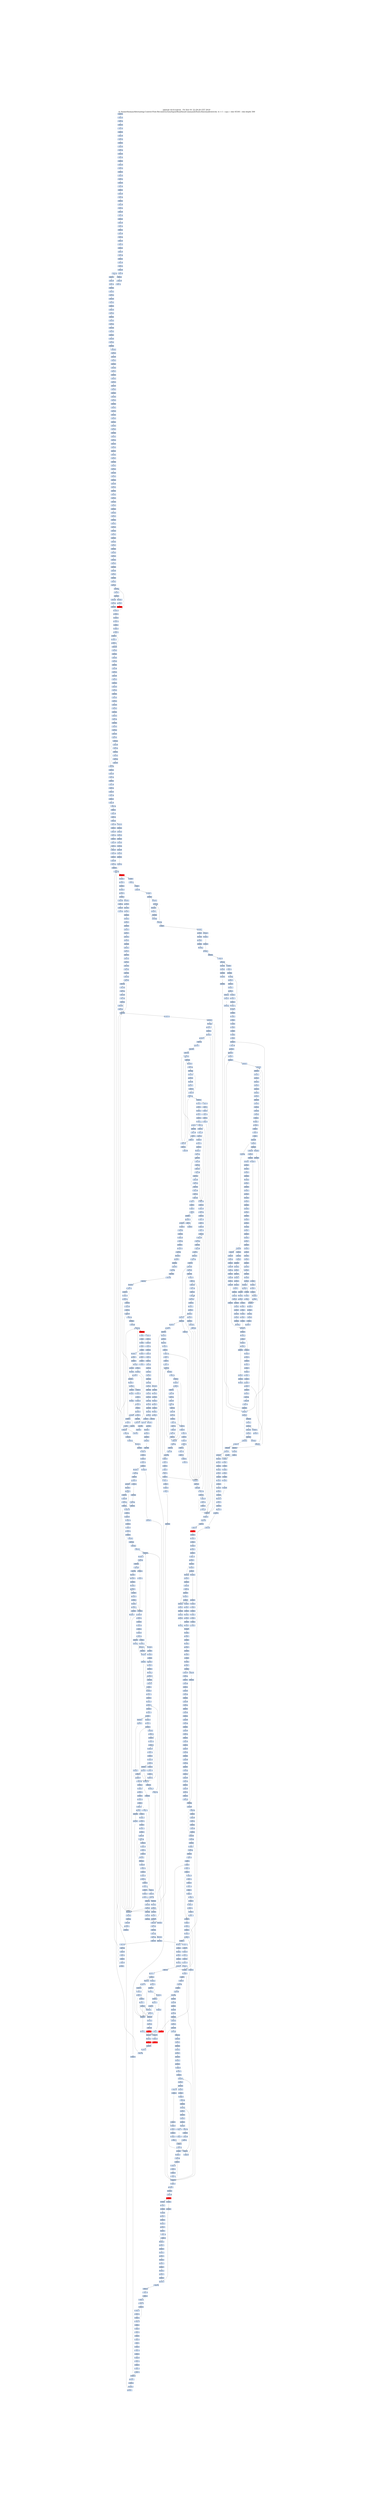 digraph G {
node[shape=rectangle,style=filled,fillcolor=lightsteelblue,color=lightsteelblue]
bgcolor="transparent"
graph [label="Jakstab v0.8.4-devel   Fri Nov 01 22:29:20 CET 2019\n-m /home/thomas/Alternating-Control-Flow-Reconstruction/Input/Real/linuxCommandsStatic/bin/smallest/echo -b -v 1 --cpa i --dse 65301 --dse-depth 500", labelloc=t, fontsize=35, pad=30]
"0x080787e8"[label="0x080787e8\n"];
"0x080a0fec"[label="0x080a0fec\n"];
"0x0804bfe6"[label="0x0804bfe6\n"];
"0x08077fe6"[label="0x08077fe6\n"];
"0x080a0fea"[label="0x080a0fea\n"];
"0x0804bfe8"[label="0x0804bfe8\n"];
"0x080a0ff0"[label="0x080a0ff0\n"];
"0x08077fe3"[label="0x08077fe3\n"];
"0x080787e2"[label="0x080787e2\n"];
"0x0804bfe4"[label="0x0804bfe4\n"];
"0x08077fef"[label="0x08077fef\n"];
"0x08077fed"[label="0x08077fed\n"];
"0x080a0fe8"[label="0x080a0fe8\n"];
"0x0804bfea"[label="0x0804bfea\n"];
"0x08077feb"[label="0x08077feb\n"];
"0x080a0fe5"[label="0x080a0fe5\n"];
"0x08077fe9"[label="0x08077fe9\n"];
"0x0804bfec"[label="0x0804bfec\n"];
"0x08077ff8"[label="0x08077ff8\n"];
"0x0804bff5"[label="0x0804bff5\n"];
"0x080a0ffc"[label="0x080a0ffc\n"];
"0x0804bff7"[label="0x0804bff7\n"];
"0x080a0ffa"[label="0x080a0ffa\n"];
"0x080a1000"[label="0x080a1000\n"];
"0x0804bff2"[label="0x0804bff2\n"];
"0x08077ff3"[label="0x08077ff3\n"];
"0x08077ff1"[label="0x08077ff1\n"];
"0x080a0ff4"[label="0x080a0ff4\n"];
"0x08077fff"[label="0x08077fff\n"];
"0x0804bfff"[label="0x0804bfff\n"];
"0x08077ffd"[label="0x08077ffd\n"];
"0x080a0ff7"[label="0x080a0ff7\n"];
"0x0804bffc"[label="0x0804bffc\n"];
"0x0804c005"[label="0x0804c005\n"];
"0x0804c007"[label="0x0804c007\n"];
"0x08078006"[label="0x08078006\n"];
"0x080a1009"[label="0x080a1009\n"];
"0x08078004"[label="0x08078004\n"];
"0x0804c002"[label="0x0804c002\n"];
"0x080a1010"[label="0x080a1010\n"];
"0x08078001"[label="0x08078001\n"];
"0x0807800e"[label="0x0807800e\n"];
"0x0804c00f"[label="0x0804c00f\n"];
"0x0807800d"[label="0x0807800d\n"];
"0x0804c009"[label="0x0804c009\n"];
"0x0807800a"[label="0x0807800a\n"];
"0x080a1006"[label="0x080a1006\n"];
"0x08078017"[label="0x08078017\n"];
"0x080a101c"[label="0x080a101c\n"];
"0x080a1019"[label="0x080a1019\n"];
"0x0804c018"[label="0x0804c018\n"];
"0x08078012"[label="0x08078012\n"];
"0x0804c013"[label="0x0804c013\n"];
"0x080a101d"[label="0x080a101d\n"];
"0x08079020"[label="0x08079020\n"];
"0x080a1013"[label="0x080a1013\n"];
"0x0807801e"[label="0x0807801e\n"];
"0x080a1017"[label="0x080a1017\n"];
"0x0807801b"[label="0x0807801b\n"];
"0x0804c01c"[label="0x0804c01c\n"];
"0x08079027"[label="0x08079027\n"];
"0x080a1029"[label="0x080a1029\n"];
"0x08078023"[label="0x08078023\n"];
"0x080a102d"[label="0x080a102d\n"];
"0x08079022"[label="0x08079022\n"];
"0x0804c024"[label="0x0804c024\n"];
"0x08078021"[label="0x08078021\n"];
"0x08079021"[label="0x08079021\n"];
"0x080a1023"[label="0x080a1023\n"];
"0x08079030"[label="0x08079030\n"];
"0x0807802f"[label="0x0807802f\n"];
"0x080a1021"[label="0x080a1021\n"];
"0x0807802d"[label="0x0807802d\n"];
"0x0807902d"[label="0x0807902d\n"];
"0x080a1027"[label="0x080a1027\n"];
"0x0804c02c"[label="0x0804c02c\n"];
"0x08078029"[label="0x08078029\n"];
"0x08078038"[label="0x08078038\n"];
"0x08079038"[label="0x08079038\n"];
"0x080a103b"[label="0x080a103b\n"];
"0x08079036"[label="0x08079036\n"];
"0x0804c031"[label="0x0804c031\n"];
"0x080a103f"[label="0x080a103f\n"];
"0x08078032"[label="0x08078032\n"];
"0x080a103d"[label="0x080a103d\n"];
"0x08078040"[label="0x08078040\n"];
"0x080a1033"[label="0x080a1033\n"];
"0x08079040"[label="0x08079040\n"];
"0x0807903f"[label="0x0807903f\n"];
"0x080a1031"[label="0x080a1031\n"];
"0x080a1032"[label="0x080a1032\n"];
"0x0804c039"[label="0x0804c039\n"];
"0x0807903c"[label="0x0807903c\n"];
"0x080a1038"[label="0x080a1038\n"];
"0x0807903a"[label="0x0807903a\n"];
"0x08078039"[label="0x08078039\n"];
"0x08078048"[label="0x08078048\n"];
"0x08079048"[label="0x08079048\n"];
"0x08078045"[label="0x08078045\n"];
"0x080a104a"[label="0x080a104a\n"];
"0x080a104f"[label="0x080a104f\n"];
"0x0804c044"[label="0x0804c044\n"];
"0x08079041"[label="0x08079041\n"];
"0x08078050"[label="0x08078050\n"];
"0x0807804e"[label="0x0807804e\n"];
"0x080a1041"[label="0x080a1041\n"];
"0x0807804b"[label="0x0807804b\n"];
"0x0804c04b"[label="0x0804c04b\n"];
"0x080a1045"[label="0x080a1045\n"];
"0x08078058"[label="0x08078058\n"];
"0x0804c056"[label="0x0804c056\n"];
"0x08078054"[label="0x08078054\n"];
"0x080a1060"[label="0x080a1060\n"];
"0x0807805f"[label="0x0807805f\n"];
"0x080a1051"[label="0x080a1051\n"];
"0x0807805d"[label="0x0807805d\n"];
"0x0804c060"[label="0x0804c060\n"];
"0x0804c059"[label="0x0804c059\n"];
"0x080a1057"[label="0x080a1057\n"];
"0x0807805a"[label="0x0807805a\n"];
"0x0804c05b"[label="0x0804c05b\n"];
"0x0804c065"[label="0x0804c065\n"];
"0x080a106b"[label="0x080a106b\n"];
"0x08078067"[label="0x08078067\n"];
"0x0804c067"[label="0x0804c067\n"];
"0x08078065"[label="0x08078065\n"];
"0x080a1070"[label="0x080a1070\n"];
"0x080a106d"[label="0x080a106d\n"];
"0x08078061"[label="0x08078061\n"];
"0x080a1064"[label="0x080a1064\n"];
"0x0804c06f"[label="0x0804c06f\n"];
"0x080a1062"[label="0x080a1062\n"];
"0x0804c069"[label="0x0804c069\n"];
"0x0807806b"[label="0x0807806b\n"];
"0x080a1068"[label="0x080a1068\n"];
"0x0804c06c"[label="0x0804c06c\n"];
"0x08078078"[label="0x08078078\n"];
"0x080a107c"[label="0x080a107c\n"];
"0x0804c078"[label="0x0804c078\n"];
"0x08078075"[label="0x08078075\n"];
"0x080a107a"[label="0x080a107a\n"];
"0x0804c071"[label="0x0804c071\n"];
"0x080a1080"[label="0x080a1080\n"];
"0x08078071"[label="0x08078071\n"];
"0x0804c074"[label="0x0804c074\n"];
"0x080a107e"[label="0x080a107e\n"];
"0x08075880"[label="0x08075880\n"];
"0x080a1073"[label="0x080a1073\n"];
"0x0807807f"[label="0x0807807f\n"];
"0x0804c07f"[label="0x0804c07f\n"];
"0x0807807d"[label="0x0807807d\n"];
"0x080a1077"[label="0x080a1077\n"];
"0x080a1075"[label="0x080a1075\n"];
"0x0804c07c"[label="0x0804c07c\n"];
"0x0804c085"[label="0x0804c085\n"];
"0x080a108b"[label="0x080a108b\n"];
"0x08078087"[label="0x08078087\n"];
"0x0804c088"[label="0x0804c088\n"];
"0x08078085"[label="0x08078085\n"];
"0x08075884"[label="0x08075884\n"];
"0x080a108f"[label="0x080a108f\n"];
"0x08078083"[label="0x08078083\n"];
"0x08075883"[label="0x08075883\n"];
"0x08075882"[label="0x08075882\n"];
"0x08078081"[label="0x08078081\n"];
"0x08075881"[label="0x08075881\n"];
"0x08078090"[label="0x08078090\n"];
"0x0804c08e"[label="0x0804c08e\n"];
"0x0807588f"[label="0x0807588f\n"];
"0x080a1084"[label="0x080a1084\n"];
"0x0807808c"[label="0x0807808c\n"];
"0x0807808b"[label="0x0807808b\n"];
"0x080a1088"[label="0x080a1088\n"];
"0x0804c08b"[label="0x0804c08b\n"];
"0x08075889"[label="0x08075889\n"];
"0x08078089"[label="0x08078089\n"];
"0x0804c895"[label="0x0804c895\n"];
"0x08078098"[label="0x08078098\n"];
"0x08075898"[label="0x08075898\n"];
"0x0804c096"[label="0x0804c096\n"];
"0x080a109c"[label="0x080a109c\n"];
"0x0804c091"[label="0x0804c091\n"];
"0x0804c892"[label="0x0804c892\n"];
"0x08078093"[label="0x08078093\n"];
"0x08075892"[label="0x08075892\n"];
"0x0804c094"[label="0x0804c094\n"];
"0x080a109e"[label="0x080a109e\n"];
"0x080780a0"[label="0x080780a0\n"];
"0x0807589f"[label="0x0807589f\n"];
"0x0807809e"[label="0x0807809e\n"];
"0x080a1091"[label="0x080a1091\n"];
"0x0804c099"[label="0x0804c099\n"];
"0x0807809c"[label="0x0807809c\n"];
"0x0807589c"[label="0x0807589c\n"];
"0x080a1097"[label="0x080a1097\n"];
"0x0807809a"[label="0x0807809a\n"];
"0x0804c09c"[label="0x0804c09c\n"];
"0x080780a8"[label="0x080780a8\n"];
"0x0804c0a6"[label="0x0804c0a6\n"];
"0x080a10a9"[label="0x080a10a9\n"];
"0x080780a4"[label="0x080780a4\n"];
"0x0804c0a1"[label="0x0804c0a1\n"];
"0x080758a3"[label="0x080758a3\n"];
"0x080a10b0"[label="0x080a10b0\n"];
"0x080780a2"[label="0x080780a2\n"];
"0x0804c0a4"[label="0x0804c0a4\n"];
"0x080758a1"[label="0x080758a1\n"];
"0x080758b0"[label="0x080758b0\n"];
"0x080a10a4"[label="0x080a10a4\n"];
"0x080780ae"[label="0x080780ae\n"];
"0x080a10a1"[label="0x080a10a1\n"];
"0x0804c0b0"[label="0x0804c0b0\n"];
"0x080758ad"[label="0x080758ad\n"];
"0x0804c0a9"[label="0x0804c0a9\n"];
"0x080780ac"[label="0x080780ac\n"];
"0x080758ab"[label="0x080758ab\n"];
"0x080758a9"[label="0x080758a9\n"];
"0x080a10a6"[label="0x080a10a6\n"];
"0x0804c0b5"[label="0x0804c0b5\n"];
"0x080a10bb"[label="0x080a10bb\n"];
"0x080758b7"[label="0x080758b7\n"];
"0x080780b6"[label="0x080780b6\n"];
"0x080a10c0"[label="0x080a10c0\n"];
"0x0804c0b2"[label="0x0804c0b2\n"];
"0x080780b2"[label="0x080780b2\n"];
"0x080758b2"[label="0x080758b2\n"];
"0x0804c0bd"[label="0x0804c0bd\n"];
"0x080a10b3"[label="0x080a10b3\n"];
"0x080758be"[label="0x080758be\n"];
"0x0804c0c0"[label="0x0804c0c0\n"];
"0x0804c0b9"[label="0x0804c0b9\n"];
"0x080758bc"[label="0x080758bc\n"];
"0x080780bb"[label="0x080780bb\n"];
"0x080a10b8"[label="0x080a10b8\n"];
"0x080758ba"[label="0x080758ba\n"];
"0x080a10b6"[label="0x080a10b6\n"];
"0x080758c8"[label="0x080758c8\n"];
"0x080758c6"[label="0x080758c6\n"];
"0x080780c5"[label="0x080780c5\n"];
"0x080758c4"[label="0x080758c4\n"];
"0x0804c0c2"[label="0x0804c0c2\n"];
"0x080a10d0"[label="0x080a10d0\n"];
"0x080758c1"[label="0x080758c1\n"];
"0x080a10c3"[label="0x080a10c3\n"];
"0x080780cf"[label="0x080780cf\n"];
"0x080758cf"[label="0x080758cf\n"];
"0x0804c0d0"[label="0x0804c0d0\n"];
"0x0804c0c9"[label="0x0804c0c9\n"];
"0x080758cc"[label="0x080758cc\n"];
"0x080a10c8"[label="0x080a10c8\n"];
"0x080780ca"[label="0x080780ca\n"];
"0x080758ca"[label="0x080758ca\n"];
"0x0804c0d6"[label="0x0804c0d6\n"];
"0x080780d5"[label="0x080780d5\n"];
"0x080780d3"[label="0x080780d3\n"];
"0x080758d3"[label="0x080758d3\n"];
"0x080780d1"[label="0x080780d1\n"];
"0x0804c0d4"[label="0x0804c0d4\n"];
"0x080758d1"[label="0x080758d1\n"];
"0x080a10de"[label="0x080a10de\n"];
"0x0804c0dd"[label="0x0804c0dd\n"];
"0x080758e0"[label="0x080758e0\n"];
"0x080a10d4"[label="0x080a10d4\n"];
"0x080780de"[label="0x080780de\n"];
"0x0804c0e0"[label="0x0804c0e0\n"];
"0x080780db"[label="0x080780db\n"];
"0x080780d9"[label="0x080780d9\n"];
"0x080758d9"[label="0x080758d9\n"];
"0x080a10d6"[label="0x080a10d6\n"];
"0x080758e8"[label="0x080758e8\n"];
"0x080a10eb"[label="0x080a10eb\n"];
"0x0804c0e6"[label="0x0804c0e6\n"];
"0x080780e6"[label="0x080780e6\n"];
"0x080a10e9"[label="0x080a10e9\n"];
"0x080758e5"[label="0x080758e5\n"];
"0x080780e2"[label="0x080780e2\n"];
"0x0804c0e3"[label="0x0804c0e3\n"];
"0x080a10ee"[label="0x080a10ee\n"];
"0x0804c0ed"[label="0x0804c0ed\n"];
"0x080758f0"[label="0x080758f0\n"];
"0x080a10e3"[label="0x080a10e3\n"];
"0x0804c0ee"[label="0x0804c0ee\n"];
"0x080780ee"[label="0x080780ee\n"];
"0x0804c0ef"[label="0x0804c0ef\n"];
"0x080758ee"[label="0x080758ee\n"];
"0x0804c0f0"[label="0x0804c0f0\n",fillcolor="red"];
"0x080758ed"[label="0x080758ed\n"];
"0x080780ec"[label="0x080780ec\n"];
"0x080758ec"[label="0x080758ec\n"];
"0x080758eb"[label="0x080758eb\n"];
"0x080758ea"[label="0x080758ea\n"];
"0x0804c0ec"[label="0x0804c0ec\n"];
"0x080a10fb"[label="0x080a10fb\n"];
"0x080780f7"[label="0x080780f7\n"];
"0x0804c0f7"[label="0x0804c0f7\n"];
"0x080758f6"[label="0x080758f6\n"];
"0x080a10f9"[label="0x080a10f9\n"];
"0x080758f5"[label="0x080758f5\n"];
"0x080a10fa"[label="0x080a10fa\n"];
"0x080780f4"[label="0x080780f4\n"];
"0x0804c0f1"[label="0x0804c0f1\n"];
"0x080a1100"[label="0x080a1100\n"];
"0x080758f3"[label="0x080758f3\n"];
"0x0804c0f4"[label="0x0804c0f4\n"];
"0x08079100"[label="0x08079100\n"];
"0x08075900"[label="0x08075900\n"];
"0x080a10f3"[label="0x080a10f3\n"];
"0x080780ff"[label="0x080780ff\n"];
"0x0804c0ff"[label="0x0804c0ff\n"];
"0x080758fe"[label="0x080758fe\n"];
"0x080a10f1"[label="0x080a10f1\n"];
"0x080780fd"[label="0x080780fd\n"];
"0x0804c0fa"[label="0x0804c0fa\n"];
"0x080758fb"[label="0x080758fb\n"];
"0x080a10f8"[label="0x080a10f8\n"];
"0x080a10f5"[label="0x080a10f5\n"];
"0x0804c0fc"[label="0x0804c0fc\n"];
"0x080a10f6"[label="0x080a10f6\n"];
"0x08078108"[label="0x08078108\n"];
"0x08075908"[label="0x08075908\n"];
"0x08075907"[label="0x08075907\n"];
"0x080a110c"[label="0x080a110c\n"];
"0x0804c108"[label="0x0804c108\n"];
"0x08075905"[label="0x08075905\n"];
"0x080a110a"[label="0x080a110a\n"];
"0x0804c101"[label="0x0804c101\n"];
"0x08079104"[label="0x08079104\n"];
"0x08079103"[label="0x08079103\n"];
"0x080a1110"[label="0x080a1110\n"];
"0x0804c103"[label="0x0804c103\n"];
"0x08075902"[label="0x08075902\n"];
"0x08079102"[label="0x08079102\n"];
"0x08079101"[label="0x08079101\n"];
"0x08075910"[label="0x08075910\n"];
"0x0807810f"[label="0x0807810f\n"];
"0x0804c10e"[label="0x0804c10e\n"];
"0x080a1104"[label="0x080a1104\n"];
"0x0807810c"[label="0x0807810c\n"];
"0x080a1107"[label="0x080a1107\n"];
"0x0807590b"[label="0x0807590b\n"];
"0x0807810a"[label="0x0807810a\n"];
"0x0807590a"[label="0x0807590a\n"];
"0x08075909"[label="0x08075909\n"];
"0x08078118"[label="0x08078118\n"];
"0x080a111b"[label="0x080a111b\n"];
"0x08078116"[label="0x08078116\n"];
"0x08075916"[label="0x08075916\n"];
"0x08075914"[label="0x08075914\n"];
"0x08078113"[label="0x08078113\n"];
"0x080a1120"[label="0x080a1120\n"];
"0x0804c113"[label="0x0804c113\n"];
"0x08075912"[label="0x08075912\n"];
"0x08078120"[label="0x08078120\n"];
"0x0804c11e"[label="0x0804c11e\n"];
"0x0804c120"[label="0x0804c120\n"];
"0x0804c119"[label="0x0804c119\n"];
"0x0807811c"[label="0x0807811c\n"];
"0x080a1118"[label="0x080a1118\n"];
"0x0804c11b"[label="0x0804c11b\n"];
"0x08075919"[label="0x08075919\n"];
"0x08078126"[label="0x08078126\n"];
"0x0804c127"[label="0x0804c127\n"];
"0x08078124"[label="0x08078124\n"];
"0x0804c123"[label="0x0804c123\n"];
"0x080a112d"[label="0x080a112d\n"];
"0x08078130"[label="0x08078130\n"];
"0x0804c12a"[label="0x0804c12a\n"];
"0x080a1128"[label="0x080a1128\n"];
"0x08078129"[label="0x08078129\n"];
"0x0804c12c"[label="0x0804c12c\n"];
"0x0804c135"[label="0x0804c135\n"];
"0x08078137"[label="0x08078137\n"];
"0x0804c138"[label="0x0804c138\n"];
"0x08078135"[label="0x08078135\n"];
"0x0804c132"[label="0x0804c132\n"];
"0x08078132"[label="0x08078132\n"];
"0x08078140"[label="0x08078140\n"];
"0x0807813e"[label="0x0807813e\n"];
"0x0804c13f"[label="0x0804c13f\n"];
"0x0804c13a"[label="0x0804c13a\n"];
"0x08078139"[label="0x08078139\n"];
"0x08078148"[label="0x08078148\n"];
"0x312d302e"[label="0x312d302e\n"];
"0x08078146"[label="0x08078146\n"];
"0x08078144"[label="0x08078144\n"];
"0x08078142"[label="0x08078142\n"];
"0x0804c144"[label="0x0804c144\n"];
"0x0804c14d"[label="0x0804c14d\n"];
"0x08078150"[label="0x08078150\n"];
"0x0804c14a"[label="0x0804c14a\n"];
"0x08078158"[label="0x08078158\n"];
"0x08078156"[label="0x08078156\n"];
"0x08078154"[label="0x08078154\n"];
"0x0804c153"[label="0x0804c153\n"];
"0x08078152"[label="0x08078152\n"];
"0x0804c15e"[label="0x0804c15e\n"];
"0x0807815e"[label="0x0807815e\n"];
"0x0804c159"[label="0x0804c159\n"];
"0x0807815b"[label="0x0807815b\n"];
"0x0804c15c"[label="0x0804c15c\n"];
"0x08078168"[label="0x08078168\n"];
"0x08078166"[label="0x08078166\n"];
"0x0804c161"[label="0x0804c161\n"];
"0x08078164"[label="0x08078164\n"];
"0x08078161"[label="0x08078161\n"];
"0x0804c164"[label="0x0804c164\n"];
"0x0804c16d"[label="0x0804c16d\n"];
"0x08078170"[label="0x08078170\n"];
"0x0807816d"[label="0x0807816d\n"];
"0x0804c170"[label="0x0804c170\n"];
"0x0804c16a"[label="0x0804c16a\n"];
"0x0807816b"[label="0x0807816b\n"];
"0x0804c175"[label="0x0804c175\n"];
"0x08078178"[label="0x08078178\n"];
"0x08078176"[label="0x08078176\n"];
"0x08078173"[label="0x08078173\n"];
"0x08078180"[label="0x08078180\n"];
"0x0804c17e"[label="0x0804c17e\n"];
"0x0807817c"[label="0x0807817c\n"];
"0x0804c17c"[label="0x0804c17c\n"];
"0x0804c181"[label="0x0804c181\n"];
"0x08078184"[label="0x08078184\n"];
"0x0807818e"[label="0x0807818e\n"];
"0x0804c190"[label="0x0804c190\n"];
"0x0807818a"[label="0x0807818a\n"];
"0x0804c195"[label="0x0804c195\n"];
"0x08078196"[label="0x08078196\n"];
"0x08078192"[label="0x08078192\n"];
"0x0804c19d"[label="0x0804c19d\n"];
"0x080781a0"[label="0x080781a0\n"];
"0x0804919f"[label="0x0804919f\n"];
"0x0804c1a0"[label="0x0804c1a0\n"];
"0x0807819b"[label="0x0807819b\n"];
"0x0804c19a"[label="0x0804c19a\n"];
"0x0804c19b"[label="0x0804c19b\n"];
"0x0804c19c"[label="0x0804c19c\n"];
"0x0804c1a6"[label="0x0804c1a6\n"];
"0x080781a5"[label="0x080781a5\n"];
"0x080781a3"[label="0x080781a3\n"];
"0x080491a2"[label="0x080491a2\n"];
"0x0804c1ae"[label="0x0804c1ae\n"];
"0x080781af"[label="0x080781af\n"];
"0x080781ad"[label="0x080781ad\n"];
"0x0804c1aa"[label="0x0804c1aa\n"];
"0x080781ab"[label="0x080781ab\n"];
"0x080781a9"[label="0x080781a9\n"];
"0x0804c1ac"[label="0x0804c1ac\n"];
"0x080781b6"[label="0x080781b6\n"];
"0x080781b2"[label="0x080781b2\n"];
"0x0804c1bd"[label="0x0804c1bd\n"];
"0x080781bf"[label="0x080781bf\n"];
"0x080781bd"[label="0x080781bd\n"];
"0x0804c1b9"[label="0x0804c1b9\n"];
"0x080781c8"[label="0x080781c8\n"];
"0x080781c5"[label="0x080781c5\n"];
"0x0804c1c8"[label="0x0804c1c8\n"];
"0x0804c1c3"[label="0x0804c1c3\n"];
"0x080781c1"[label="0x080781c1\n"];
"0x080781d0"[label="0x080781d0\n"];
"0x080781ce"[label="0x080781ce\n"];
"0x0804c1cf"[label="0x0804c1cf\n"];
"0x080781ca"[label="0x080781ca\n"];
"0x0804c1d6"[label="0x0804c1d6\n"];
"0x080781d5"[label="0x080781d5\n"];
"0x080781dd"[label="0x080781dd\n"];
"0x080781d9"[label="0x080781d9\n"];
"0x0804c1dc"[label="0x0804c1dc\n"];
"0x080781e6"[label="0x080781e6\n"];
"0x0804c1e7"[label="0x0804c1e7\n"];
"0x080781e2"[label="0x080781e2\n"];
"0x0804c1e3"[label="0x0804c1e3\n"];
"0x080781ee"[label="0x080781ee\n"];
"0x0804c1ef"[label="0x0804c1ef\n"];
"0x0804c1e9"[label="0x0804c1e9\n"];
"0x080781ea"[label="0x080781ea\n"];
"0x0804c1f7"[label="0x0804c1f7\n"];
"0x080781f6"[label="0x080781f6\n"];
"0x0804c1f1"[label="0x0804c1f1\n"];
"0x080781f2"[label="0x080781f2\n"];
"0x0804c1f4"[label="0x0804c1f4\n"];
"0x0804c1fe"[label="0x0804c1fe\n"];
"0x0804c1ff"[label="0x0804c1ff\n"];
"0x080781fd"[label="0x080781fd\n"];
"0x0804c1f9"[label="0x0804c1f9\n"];
"0x080781fa"[label="0x080781fa\n"];
"0x0804c1fb"[label="0x0804c1fb\n"];
"0x0804c207"[label="0x0804c207\n"];
"0x08098210"[label="0x08098210\n"];
"0x08078201"[label="0x08078201\n"];
"0x0804c204"[label="0x0804c204\n"];
"0x0807820f"[label="0x0807820f\n"];
"0x0804c20b"[label="0x0804c20b\n"];
"0x08078217"[label="0x08078217\n"];
"0x0804c216"[label="0x0804c216\n"];
"0x0804c211"[label="0x0804c211\n"];
"0x0804c214"[label="0x0804c214\n"];
"0x0804c21e"[label="0x0804c21e\n"];
"0x0804c220"[label="0x0804c220\n"];
"0x0807821c"[label="0x0807821c\n"];
"0x08098215"[label="0x08098215\n"];
"0x0804c21c"[label="0x0804c21c\n"];
"0x0804c225"[label="0x0804c225\n"];
"0x08078227"[label="0x08078227\n"];
"0x08078223"[label="0x08078223\n"];
"0x08078221"[label="0x08078221\n"];
"0x0807822f"[label="0x0807822f\n"];
"0x0804c22e"[label="0x0804c22e\n"];
"0x0804c230"[label="0x0804c230\n"];
"0x0807822b"[label="0x0807822b\n"];
"0x0804c22b"[label="0x0804c22b\n"];
"0x08078238"[label="0x08078238\n"];
"0x0804c236"[label="0x0804c236\n"];
"0x08078236"[label="0x08078236\n"];
"0x08078234"[label="0x08078234\n"];
"0x08078231"[label="0x08078231\n"];
"0x0804c234"[label="0x0804c234\n"];
"0x0807823e"[label="0x0807823e\n"];
"0x0804c240"[label="0x0804c240\n"];
"0x0804c23a"[label="0x0804c23a\n"];
"0x0807823b"[label="0x0807823b\n"];
"0x08078248"[label="0x08078248\n"];
"0x0804c246"[label="0x0804c246\n"];
"0x08078246"[label="0x08078246\n"];
"0x0804c248"[label="0x0804c248\n"];
"0x08078244"[label="0x08078244\n"];
"0x0804c242"[label="0x0804c242\n"];
"0x08078241"[label="0x08078241\n"];
"0x0804c24d"[label="0x0804c24d\n"];
"0x0807824f"[label="0x0807824f\n"];
"0x0807824b"[label="0x0807824b\n"];
"0x0804c256"[label="0x0804c256\n"];
"0x0804c258"[label="0x0804c258\n"];
"0x08078252"[label="0x08078252\n"];
"0x0804c253"[label="0x0804c253\n"];
"0x0804c25d"[label="0x0804c25d\n"];
"0x0807825a"[label="0x0807825a\n"];
"0x0804c266"[label="0x0804c266\n"];
"0x08078266"[label="0x08078266\n"];
"0x0804c268"[label="0x0804c268\n"];
"0x0804c263"[label="0x0804c263\n"];
"0x08078261"[label="0x08078261\n"];
"0x0804c270"[label="0x0804c270\n"];
"0x0807826c"[label="0x0807826c\n"];
"0x0804c26a"[label="0x0804c26a\n"];
"0x0807826a"[label="0x0807826a\n"];
"0x0804c278"[label="0x0804c278\n"];
"0x08078272"[label="0x08078272\n"];
"0x08078280"[label="0x08078280\n"];
"0x0804c280"[label="0x0804c280\n"];
"0x08078288"[label="0x08078288\n"];
"0x0804c283"[label="0x0804c283\n"];
"0x0804c28f"[label="0x0804c28f\n"];
"0x0807828d"[label="0x0807828d\n"];
"0x0804c289"[label="0x0804c289\n"];
"0x0804c295"[label="0x0804c295\n"];
"0x08078291"[label="0x08078291\n"];
"0x080782a0"[label="0x080782a0\n"];
"0x0804c29b"[label="0x0804c29b\n"];
"0x080782a7"[label="0x080782a7\n"];
"0x0804c2a6"[label="0x0804c2a6\n"];
"0x0804c2a8"[label="0x0804c2a8\n"];
"0x0804c2a1"[label="0x0804c2a1\n"];
"0x080782a3"[label="0x080782a3\n"];
"0x080782a2"[label="0x080782a2\n"];
"0x0804c2a4"[label="0x0804c2a4\n"];
"0x080782a1"[label="0x080782a1\n"];
"0x080782ac"[label="0x080782ac\n"];
"0x0804c2aa"[label="0x0804c2aa\n"];
"0x0804c2ac"[label="0x0804c2ac\n"];
"0x080782b6"[label="0x080782b6\n"];
"0x0804c2b1"[label="0x0804c2b1\n"];
"0x080782b2"[label="0x080782b2\n"];
"0x0804c2b4"[label="0x0804c2b4\n"];
"0x0804c2bd"[label="0x0804c2bd\n"];
"0x080782bd"[label="0x080782bd\n"];
"0x0804c2b9"[label="0x0804c2b9\n"];
"0x080782ba"[label="0x080782ba\n"];
"0x080782c7"[label="0x080782c7\n"];
"0x0804c2c6"[label="0x0804c2c6\n"];
"0x080782c4"[label="0x080782c4\n"];
"0x0804c2c3"[label="0x0804c2c3\n"];
"0x080782cf"[label="0x080782cf\n"];
"0x0804c2c9"[label="0x0804c2c9\n"];
"0x080782cc"[label="0x080782cc\n"];
"0x080782ca"[label="0x080782ca\n"];
"0x0804c2cb"[label="0x0804c2cb\n"];
"0x0804c2d5"[label="0x0804c2d5\n"];
"0x0804c2d7"[label="0x0804c2d7\n"];
"0x080782d4"[label="0x080782d4\n"];
"0x0804c2d2"[label="0x0804c2d2\n"];
"0x080782d1"[label="0x080782d1\n"];
"0x080782df"[label="0x080782df\n"];
"0x0804c2db"[label="0x0804c2db\n"];
"0x080782da"[label="0x080782da\n"];
"0x0804c2e8"[label="0x0804c2e8\n"];
"0x080782e5"[label="0x080782e5\n"];
"0x0804c2e1"[label="0x0804c2e1\n"];
"0x080782e3"[label="0x080782e3\n"];
"0x080782e1"[label="0x080782e1\n"];
"0x080782f0"[label="0x080782f0\n"];
"0x080782ef"[label="0x080782ef\n"];
"0x0804c2f0"[label="0x0804c2f0\n"];
"0x080782ed"[label="0x080782ed\n"];
"0x080782e9"[label="0x080782e9\n"];
"0x0804c2ec"[label="0x0804c2ec\n"];
"0x080782f8"[label="0x080782f8\n"];
"0x0804c2f6"[label="0x0804c2f6\n"];
"0x0804c2f8"[label="0x0804c2f8\n"];
"0x080782f2"[label="0x080782f2\n"];
"0x080782f1"[label="0x080782f1\n"];
"0x0804c2ff"[label="0x0804c2ff\n"];
"0x080782fb"[label="0x080782fb\n"];
"0x0804c2fb"[label="0x0804c2fb\n"];
"0x080782fa"[label="0x080782fa\n"];
"0x080782f9"[label="0x080782f9\n"];
"0x0804c305"[label="0x0804c305\n"];
"0x0804c301"[label="0x0804c301\n"];
"0x0804c304"[label="0x0804c304\n"];
"0x0804c310"[label="0x0804c310\n"];
"0x0804f310"[label="0x0804f310\n"];
"0x0804c30b"[label="0x0804c30b\n"];
"0x0804c30c"[label="0x0804c30c\n"];
"0x0804c318"[label="0x0804c318\n"];
"0x0804c311"[label="0x0804c311\n"];
"0x0804f311"[label="0x0804f311\n"];
"0x0804c313"[label="0x0804c313\n"];
"0x08078320"[label="0x08078320\n"];
"0x0804c31d"[label="0x0804c31d\n"];
"0x0804c31b"[label="0x0804c31b\n"];
"0x0804c321"[label="0x0804c321\n"];
"0x08078324"[label="0x08078324\n"];
"0x08078323"[label="0x08078323\n"];
"0x0804c322"[label="0x0804c322\n"];
"0x08078322"[label="0x08078322\n"];
"0x0804c324"[label="0x0804c324\n"];
"0x08078321"[label="0x08078321\n"];
"0x0807832f"[label="0x0807832f\n"];
"0x08078329"[label="0x08078329\n"];
"0x08078332"[label="0x08078332\n"];
"0x0807833d"[label="0x0807833d\n"];
"0x08078339"[label="0x08078339\n"];
"0x08078347"[label="0x08078347\n"];
"0x08078343"[label="0x08078343\n"];
"0x0807834d"[label="0x0807834d\n"];
"0x0807834b"[label="0x0807834b\n"];
"0x08078349"[label="0x08078349\n"];
"0x08078353"[label="0x08078353\n"];
"0x0807835f"[label="0x0807835f\n"];
"0x08078359"[label="0x08078359\n"];
"0x08078367"[label="0x08078367\n"];
"0x08078365"[label="0x08078365\n"];
"0x0807836b"[label="0x0807836b\n"];
"0x08078375"[label="0x08078375\n"];
"0x08078371"[label="0x08078371\n"];
"0x0807837f"[label="0x0807837f\n"];
"0x0807837b"[label="0x0807837b\n"];
"0x08078379"[label="0x08078379\n"];
"0x08078387"[label="0x08078387\n"];
"0x08078385"[label="0x08078385\n"];
"0x0807838d"[label="0x0807838d\n"];
"0x08078389"[label="0x08078389\n"];
"0x08078397"[label="0x08078397\n"];
"0x08078393"[label="0x08078393\n"];
"0x0807839d"[label="0x0807839d\n"];
"0x080783a8"[label="0x080783a8\n"];
"0x080783a1"[label="0x080783a1\n"];
"0x080783b0"[label="0x080783b0\n"];
"0x080783ac"[label="0x080783ac\n"];
"0x080783b6"[label="0x080783b6\n"];
"0x080783bb"[label="0x080783bb\n"];
"0x080783c7"[label="0x080783c7\n"];
"0x080783c5"[label="0x080783c5\n"];
"0x080783c1"[label="0x080783c1\n"];
"0x080783cf"[label="0x080783cf\n"];
"0x080783cb"[label="0x080783cb\n"];
"0x080783d7"[label="0x080783d7\n"];
"0x080ab3e0"[label="0x080ab3e0\n"];
"0x080783d1"[label="0x080783d1\n"];
"0x080783db"[label="0x080783db\n"];
"0x080ab3eb"[label="0x080ab3eb\n"];
"0x080783e5"[label="0x080783e5\n"];
"0x080ab3ef"[label="0x080ab3ef\n"];
"0x080783e1"[label="0x080783e1\n"];
"0x080ab3e3"[label="0x080ab3e3\n"];
"0x080ab3e4"[label="0x080ab3e4\n"];
"0x080ab3e1"[label="0x080ab3e1\n"];
"0x080783ed"[label="0x080783ed\n"];
"0x080ab3e2"[label="0x080ab3e2\n"];
"0x0804cbe9"[label="0x0804cbe9\n"];
"0x080ab3e7"[label="0x080ab3e7\n"];
"0x080783eb"[label="0x080783eb\n"];
"0x0804cbec"[label="0x0804cbec\n"];
"0x080783e9"[label="0x080783e9\n"];
"0x080ab3fb"[label="0x080ab3fb\n"];
"0x080783f7"[label="0x080783f7\n"];
"0x080ab3f9"[label="0x080ab3f9\n"];
"0x080783f3"[label="0x080783f3\n"];
"0x080ab3fd"[label="0x080ab3fd\n"];
"0x08078400"[label="0x08078400\n"];
"0x080ab3f3"[label="0x080ab3f3\n"];
"0x080ab3f7"[label="0x080ab3f7\n"];
"0x080783fb"[label="0x080783fb\n"];
"0x080ab409"[label="0x080ab409\n"];
"0x08078404"[label="0x08078404\n"];
"0x080ab410"[label="0x080ab410\n"];
"0x080ab40e"[label="0x080ab40e\n"];
"0x080ab403"[label="0x080ab403\n"];
"0x0807840d"[label="0x0807840d\n"];
"0x080ab407"[label="0x080ab407\n"];
"0x080ab405"[label="0x080ab405\n"];
"0x08078409"[label="0x08078409\n"];
"0x08078418"[label="0x08078418\n"];
"0x080ab41c"[label="0x080ab41c\n"];
"0x080ab41a"[label="0x080ab41a\n"];
"0x08078413"[label="0x08078413\n"];
"0x080ab420"[label="0x080ab420\n"];
"0x080ab41e"[label="0x080ab41e\n"];
"0x080ab414"[label="0x080ab414\n"];
"0x0804b420"[label="0x0804b420\n"];
"0x0807841d"[label="0x0807841d\n"];
"0x080ab412"[label="0x080ab412\n"];
"0x080ab418"[label="0x080ab418\n"];
"0x080ab416"[label="0x080ab416\n"];
"0x080ab42b"[label="0x080ab42b\n"];
"0x08078427"[label="0x08078427\n"];
"0x080ab429"[label="0x080ab429\n"];
"0x080ab42a"[label="0x080ab42a\n"];
"0x080ab430"[label="0x080ab430\n"];
"0x08078422"[label="0x08078422\n"];
"0x0804b423"[label="0x0804b423\n",fillcolor="red"];
"0x080ab424"[label="0x080ab424\n"];
"0x0807842d"[label="0x0807842d\n"];
"0x080ab422"[label="0x080ab422\n"];
"0x080ab427"[label="0x080ab427\n"];
"0x080ab428"[label="0x080ab428\n"];
"0x08078429"[label="0x08078429\n"];
"0x08078437"[label="0x08078437\n"];
"0x080ab43a"[label="0x080ab43a\n"];
"0x080ab440"[label="0x080ab440\n"];
"0x08078432"[label="0x08078432\n"];
"0x080ab434"[label="0x080ab434\n"];
"0x080ab432"[label="0x080ab432\n"];
"0x0807843c"[label="0x0807843c\n"];
"0x080ab437"[label="0x080ab437\n"];
"0x080ab44b"[label="0x080ab44b\n"];
"0x080ab449"[label="0x080ab449\n"];
"0x08078445"[label="0x08078445\n"];
"0x080ab44f"[label="0x080ab44f\n"];
"0x08078441"[label="0x08078441\n"];
"0x08078450"[label="0x08078450\n"];
"0x080ab442"[label="0x080ab442\n"];
"0x080ab447"[label="0x080ab447\n"];
"0x0807844b"[label="0x0807844b\n"];
"0x080ab45b"[label="0x080ab45b\n"];
"0x080ab459"[label="0x080ab459\n"];
"0x08078455"[label="0x08078455\n"];
"0x080ab45d"[label="0x080ab45d\n"];
"0x080ab453"[label="0x080ab453\n"];
"0x0807845f"[label="0x0807845f\n"];
"0x080ab451"[label="0x080ab451\n"];
"0x0807845b"[label="0x0807845b\n"];
"0x080ab455"[label="0x080ab455\n"];
"0x08078459"[label="0x08078459\n"];
"0x080ab46b"[label="0x080ab46b\n"];
"0x08078467"[label="0x08078467\n"];
"0x080ab469"[label="0x080ab469\n"];
"0x08078465"[label="0x08078465\n"];
"0x080ab46f"[label="0x080ab46f\n"];
"0x08078461"[label="0x08078461\n"];
"0x08078470"[label="0x08078470\n"];
"0x080ab463"[label="0x080ab463\n"];
"0x080ab461"[label="0x080ab461\n"];
"0x080ab467"[label="0x080ab467\n"];
"0x080ab465"[label="0x080ab465\n"];
"0x08078469"[label="0x08078469\n"];
"0x08078478"[label="0x08078478\n"];
"0x080ab47b"[label="0x080ab47b\n"];
"0x08078476"[label="0x08078476\n"];
"0x080ab479"[label="0x080ab479\n"];
"0x080ab47f"[label="0x080ab47f\n"];
"0x08078473"[label="0x08078473\n"];
"0x080ab473"[label="0x080ab473\n"];
"0x0807847f"[label="0x0807847f\n"];
"0x080ab471"[label="0x080ab471\n"];
"0x080ab477"[label="0x080ab477\n"];
"0x080ab475"[label="0x080ab475\n"];
"0x080ab48b"[label="0x080ab48b\n"];
"0x080ab489"[label="0x080ab489\n"];
"0x080ab48f"[label="0x080ab48f\n"];
"0x080ab48d"[label="0x080ab48d\n"];
"0x08078481"[label="0x08078481\n",fillcolor="red"];
"0x08077c90"[label="0x08077c90\n"];
"0x080ab483"[label="0x080ab483\n"];
"0x080ab481"[label="0x080ab481\n"];
"0x080ab487"[label="0x080ab487\n"];
"0x08077c98"[label="0x08077c98\n"];
"0x080ab49c"[label="0x080ab49c\n"];
"0x08077c96"[label="0x08077c96\n"];
"0x080ab49a"[label="0x080ab49a\n"];
"0x08077c93"[label="0x08077c93\n"];
"0x080ab49e"[label="0x080ab49e\n"];
"0x080ab493"[label="0x080ab493\n"];
"0x08077c9e"[label="0x08077c9e\n"];
"0x080ab491"[label="0x080ab491\n"];
"0x08077c9c"[label="0x08077c9c\n"];
"0x080ab497"[label="0x080ab497\n"];
"0x08077c9b"[label="0x08077c9b\n"];
"0x080ab495"[label="0x080ab495\n"];
"0x08077ca8"[label="0x08077ca8\n"];
"0x08077ca5"[label="0x08077ca5\n"];
"0x08077ca3"[label="0x08077ca3\n"];
"0x080ab4b0"[label="0x080ab4b0\n"];
"0x08077ca1"[label="0x08077ca1\n"];
"0x080784b0"[label="0x080784b0\n"];
"0x080ab4a3"[label="0x080ab4a3\n"];
"0x08077caf"[label="0x08077caf\n"];
"0x080ab4a4"[label="0x080ab4a4\n"];
"0x080784ae"[label="0x080784ae\n"];
"0x080ab4a1"[label="0x080ab4a1\n"];
"0x08077cad"[label="0x08077cad\n"];
"0x080ab4a2"[label="0x080ab4a2\n"];
"0x080784ab"[label="0x080784ab\n"];
"0x08077caa"[label="0x08077caa\n"];
"0x080ab4a5"[label="0x080ab4a5\n"];
"0x080784b8"[label="0x080784b8\n"];
"0x08077cb8"[label="0x08077cb8\n"];
"0x080ab4bb"[label="0x080ab4bb\n"];
"0x080ab4bc"[label="0x080ab4bc\n"];
"0x080ab4b9"[label="0x080ab4b9\n"];
"0x080ab4ba"[label="0x080ab4ba\n"];
"0x080784b4"[label="0x080784b4\n"];
"0x080ab4c0"[label="0x080ab4c0\n"];
"0x080784b2"[label="0x080784b2\n"];
"0x08077cb2"[label="0x08077cb2\n"];
"0x080ab4bd"[label="0x080ab4bd\n"];
"0x08077cb1"[label="0x08077cb1\n"];
"0x08077cbf"[label="0x08077cbf\n"];
"0x080ab4b4"[label="0x080ab4b4\n"];
"0x080784bd"[label="0x080784bd\n"];
"0x08077cbd"[label="0x08077cbd\n"];
"0x080ab4b2"[label="0x080ab4b2\n"];
"0x08077cbb"[label="0x08077cbb\n"];
"0x080ab4b6"[label="0x080ab4b6\n"];
"0x08077cc7"[label="0x08077cc7\n"];
"0x080784c5"[label="0x080784c5\n"];
"0x080ab4ca"[label="0x080ab4ca\n"];
"0x08077cc4"[label="0x08077cc4\n"];
"0x080ab4cf"[label="0x080ab4cf\n"];
"0x080784c3"[label="0x080784c3\n"];
"0x080ab4d0"[label="0x080ab4d0\n"];
"0x08077cc2"[label="0x08077cc2\n"];
"0x080ab4cd"[label="0x080ab4cd\n"];
"0x080784c1"[label="0x080784c1\n"];
"0x080ab4ce"[label="0x080ab4ce\n"];
"0x080784d0"[label="0x080784d0\n"];
"0x08077cd0"[label="0x08077cd0\n"];
"0x080ab4c4"[label="0x080ab4c4\n"];
"0x08077cce"[label="0x08077cce\n"];
"0x080ab4c2"[label="0x080ab4c2\n"];
"0x080784cb"[label="0x080784cb\n"];
"0x08077ccb"[label="0x08077ccb\n"];
"0x080ab4c8"[label="0x080ab4c8\n"];
"0x08077cc9"[label="0x08077cc9\n"];
"0x080ab4c6"[label="0x080ab4c6\n"];
"0x080ab4dc"[label="0x080ab4dc\n"];
"0x08077cd6"[label="0x08077cd6\n"];
"0x080ab4da"[label="0x080ab4da\n"];
"0x08077cd3"[label="0x08077cd3\n"];
"0x080ab4e0"[label="0x080ab4e0\n"];
"0x080ab4de"[label="0x080ab4de\n"];
"0x08077ce0"[label="0x08077ce0\n"];
"0x080ab4d1"[label="0x080ab4d1\n"];
"0x080784dc"[label="0x080784dc\n"];
"0x08077cdb"[label="0x08077cdb\n",fillcolor="red"];
"0x080ab4d8"[label="0x080ab4d8\n"];
"0x08077cda"[label="0x08077cda\n"];
"0x08077ce8"[label="0x08077ce8\n"];
"0x08077ce3"[label="0x08077ce3\n",fillcolor="red"];
"0x080ab4f0"[label="0x080ab4f0\n"];
"0x080784e1"[label="0x080784e1\n"];
"0x08077cf0"[label="0x08077cf0\n"];
"0x08077cef"[label="0x08077cef\n"];
"0x080784ed"[label="0x080784ed\n"];
"0x08077ced"[label="0x08077ced\n"];
"0x080ab4e2"[label="0x080ab4e2\n"];
"0x080ab4e7"[label="0x080ab4e7\n"];
"0x08077cea"[label="0x08077cea\n"];
"0x080784f2"[label="0x080784f2\n"];
"0x08077d00"[label="0x08077d00\n"];
"0x080ab4f4"[label="0x080ab4f4\n"];
"0x080784fe"[label="0x080784fe\n"];
"0x080ab4f2"[label="0x080ab4f2\n"];
"0x08077d06"[label="0x08077d06\n"];
"0x08078503"[label="0x08078503\n"];
"0x08077d03"[label="0x08077d03\n"];
"0x08077d01"[label="0x08077d01\n"];
"0x08077d10"[label="0x08077d10\n"];
"0x0807850f"[label="0x0807850f\n"];
"0x08077d0c"[label="0x08077d0c\n"];
"0x08077d0a"[label="0x08077d0a\n"];
"0x08077d17"[label="0x08077d17\n"];
"0x08078514"[label="0x08078514\n"];
"0x08077d12"[label="0x08077d12\n"];
"0x08077d20"[label="0x08077d20\n"];
"0x08077d1b"[label="0x08077d1b\n",fillcolor="red"];
"0x08077d1a"[label="0x08077d1a\n"];
"0x08077d26"[label="0x08077d26\n"];
"0x08077d25"[label="0x08077d25\n"];
"0x08078524"[label="0x08078524\n"];
"0x08077d23"[label="0x08077d23\n"];
"0x08077d2f"[label="0x08077d2f\n"];
"0x08077d2b"[label="0x08077d2b\n"];
"0x08078529"[label="0x08078529\n"];
"0x08077d36"[label="0x08077d36\n"];
"0x08077d33"[label="0x08077d33\n"];
"0x0807853e"[label="0x0807853e\n"];
"0x08077d3c"[label="0x08077d3c\n"];
"0x08077d3a"[label="0x08077d3a\n"];
"0x08078539"[label="0x08078539\n"];
"0x08077d45"[label="0x08077d45\n",fillcolor="red"];
"0x08077d44"[label="0x08077d44\n"];
"0x08077d41"[label="0x08077d41\n"];
"0x0804c54f"[label="0x0804c54f\n"];
"0x0807854c"[label="0x0807854c\n"];
"0x0804c555"[label="0x0804c555\n"];
"0x0804c558"[label="0x0804c558\n"];
"0x08078551"[label="0x08078551\n"];
"0x0804c55e"[label="0x0804c55e\n"];
"0x0807855d"[label="0x0807855d\n"];
"0x0804c561"[label="0x0804c561\n"];
"0x08078562"[label="0x08078562\n"];
"0x0804c563"[label="0x0804c563\n"];
"0x08077d70"[label="0x08077d70\n"];
"0x0807856e"[label="0x0807856e\n"];
"0x0804c56f"[label="0x0804c56f\n"];
"0x0804c569"[label="0x0804c569\n"];
"0x0804c575"[label="0x0804c575\n"];
"0x08077d77"[label="0x08077d77\n"];
"0x08078573"[label="0x08078573\n"];
"0x08077d72"[label="0x08077d72\n"];
"0x08077d71"[label="0x08077d71\n"];
"0x0804c57d"[label="0x0804c57d\n"];
"0x0807857f"[label="0x0807857f\n"];
"0x08077d7f"[label="0x08077d7f\n"];
"0x08077d7e"[label="0x08077d7e\n"];
"0x08077d7d"[label="0x08077d7d\n"];
"0x0804c579"[label="0x0804c579\n"];
"0x08077d88"[label="0x08077d88\n"];
"0x0804c588"[label="0x0804c588\n"];
"0x08078584"[label="0x08078584\n"];
"0x0804c581"[label="0x0804c581\n"];
"0x08077d82"[label="0x08077d82\n"];
"0x0804c584"[label="0x0804c584\n"];
"0x08078590"[label="0x08078590\n"];
"0x08077d8e"[label="0x08077d8e\n"];
"0x0804c589"[label="0x0804c589\n"];
"0x08077d8c"[label="0x08077d8c\n"];
"0x08077d96"[label="0x08077d96\n"];
"0x08078595"[label="0x08078595\n"];
"0x08077d94"[label="0x08077d94\n"];
"0x08077d92"[label="0x08077d92\n"];
"0x08077d9b"[label="0x08077d9b\n"];
"0x080785a6"[label="0x080785a6\n"];
"0x08077da5"[label="0x08077da5\n"];
"0x080785a4"[label="0x080785a4\n"];
"0x08077da3"[label="0x08077da3\n"];
"0x080785a1"[label="0x080785a1\n"];
"0x08077da1"[label="0x08077da1\n"];
"0x08077db0"[label="0x08077db0\n"];
"0x080785ae"[label="0x080785ae\n"];
"0x080785ac"[label="0x080785ac\n"];
"0x080785aa"[label="0x080785aa\n"];
"0x08077daa"[label="0x08077daa\n"];
"0x080785b7"[label="0x080785b7\n"];
"0x08077db6"[label="0x08077db6\n"];
"0x08077db4"[label="0x08077db4\n"];
"0x080785b3"[label="0x080785b3\n"];
"0x080785b1"[label="0x080785b1\n"];
"0x080785c0"[label="0x080785c0\n"];
"0x08077dc0"[label="0x08077dc0\n"];
"0x080785bd"[label="0x080785bd\n"];
"0x08077dbc"[label="0x08077dbc\n"];
"0x080785c4"[label="0x080785c4\n"];
"0x08077dc4"[label="0x08077dc4\n"];
"0x080785c3"[label="0x080785c3\n"];
"0x080785c2"[label="0x080785c2\n"];
"0x08077dc2"[label="0x08077dc2\n"];
"0x080785c1"[label="0x080785c1\n"];
"0x08077dce"[label="0x08077dce\n"];
"0x08077dca"[label="0x08077dca\n"];
"0x08077dd8"[label="0x08077dd8\n"];
"0x08077dd5"[label="0x08077dd5\n"];
"0x08077dd2"[label="0x08077dd2\n"];
"0x08077de0"[label="0x08077de0\n"];
"0x08077dde"[label="0x08077dde\n"];
"0x08077de8"[label="0x08077de8\n"];
"0x08077de6"[label="0x08077de6\n"];
"0x08077df0"[label="0x08077df0\n"];
"0x08077df8"[label="0x08077df8\n"];
"0x08077df5"[label="0x08077df5\n"];
"0x08077df3"[label="0x08077df3\n"];
"0x08077dff"[label="0x08077dff\n"];
"0x08077dfd"[label="0x08077dfd\n"];
"0x08077e05"[label="0x08077e05\n"];
"0x08077e03"[label="0x08077e03\n"];
"0x08077e01"[label="0x08077e01\n"];
"0x08077e10"[label="0x08077e10\n"];
"0x08077e0e"[label="0x08077e0e\n"];
"0x08077e0b"[label="0x08077e0b\n"];
"0x08077e18"[label="0x08077e18\n"];
"0x08077e14"[label="0x08077e14\n"];
"0x0804c614"[label="0x0804c614\n"];
"0x0804c61d"[label="0x0804c61d\n"];
"0x08077e1e"[label="0x08077e1e\n"];
"0x0804c61a"[label="0x0804c61a\n"];
"0x08077e1a"[label="0x08077e1a\n"];
"0x0804c61c"[label="0x0804c61c\n"];
"0x08077e27"[label="0x08077e27\n"];
"0x0804c628"[label="0x0804c628\n"];
"0x08077e24"[label="0x08077e24\n"];
"0x0804c623"[label="0x0804c623\n"];
"0x08077e30"[label="0x08077e30\n"];
"0x0804c62f"[label="0x0804c62f\n"];
"0x0804c630"[label="0x0804c630\n"];
"0x08077e2d"[label="0x08077e2d\n"];
"0x0804c629"[label="0x0804c629\n"];
"0x08077e29"[label="0x08077e29\n"];
"0x08077e36"[label="0x08077e36\n"];
"0x08077e40"[label="0x08077e40\n"];
"0x08077e3c"[label="0x08077e3c\n"];
"0x08077e3b"[label="0x08077e3b\n"];
"0x08077e47"[label="0x08077e47\n"];
"0x08077e45"[label="0x08077e45\n"];
"0x08077e43"[label="0x08077e43\n"];
"0x08077e4e"[label="0x08077e4e\n"];
"0x08077e4b"[label="0x08077e4b\n"];
"0x08077e49"[label="0x08077e49\n"];
"0x08077e58"[label="0x08077e58\n"];
"0x08077e56"[label="0x08077e56\n"];
"0x08077e54"[label="0x08077e54\n"];
"0x08077e51"[label="0x08077e51\n"];
"0x08077e5b"[label="0x08077e5b\n"];
"0x08077e67"[label="0x08077e67\n"];
"0x08077e65"[label="0x08077e65\n"];
"0x08077e61"[label="0x08077e61\n"];
"0x08077e6d"[label="0x08077e6d\n"];
"0x08077e6b"[label="0x08077e6b\n"];
"0x08077e75"[label="0x08077e75\n"];
"0x08077e71"[label="0x08077e71\n"];
"0x08077e80"[label="0x08077e80\n"];
"0x08077e7c"[label="0x08077e7c\n"];
"0x08077e7b"[label="0x08077e7b\n"];
"0x08077e88"[label="0x08077e88\n"];
"0x08077e85"[label="0x08077e85\n"];
"0x08077e83"[label="0x08077e83\n"];
"0x08077e90"[label="0x08077e90\n"];
"0x08077e8c"[label="0x08077e8c\n"];
"0x08077e8a"[label="0x08077e8a\n"];
"0x08077e97"[label="0x08077e97\n"];
"0x08077e94"[label="0x08077e94\n"];
"0x08077e9f"[label="0x08077e9f\n"];
"0x08077e9d"[label="0x08077e9d\n"];
"0x08077e9b"[label="0x08077e9b\n"];
"0x08077e99"[label="0x08077e99\n"];
"0x08077ea7"[label="0x08077ea7\n"];
"0x08077ea5"[label="0x08077ea5\n"];
"0x08077ea3"[label="0x08077ea3\n"];
"0x08077ea1"[label="0x08077ea1\n"];
"0x08077eb0"[label="0x08077eb0\n"];
"0x08077eb8"[label="0x08077eb8\n"];
"0x08077eb6"[label="0x08077eb6\n"];
"0x08077eb4"[label="0x08077eb4\n"];
"0x08077eb2"[label="0x08077eb2\n"];
"0x08077ebe"[label="0x08077ebe\n"];
"0x08077ebb"[label="0x08077ebb\n"];
"0x08077ec8"[label="0x08077ec8\n"];
"0x08077ec6"[label="0x08077ec6\n"];
"0x08077ec4"[label="0x08077ec4\n"];
"0x08077ec1"[label="0x08077ec1\n"];
"0x08077ed0"[label="0x08077ed0\n"];
"0x08077ecc"[label="0x08077ecc\n"];
"0x08077eca"[label="0x08077eca\n"];
"0x08077ed6"[label="0x08077ed6\n"];
"0x08077ed3"[label="0x08077ed3\n"];
"0x080986e0"[label="0x080986e0\n"];
"0x08077edf"[label="0x08077edf\n"];
"0x0804c6df"[label="0x0804c6df\n"];
"0x08077edb"[label="0x08077edb\n"];
"0x0804c6db"[label="0x0804c6db\n"];
"0x08077ed9"[label="0x08077ed9\n"];
"0x080986ea"[label="0x080986ea\n"];
"0x08077ee7"[label="0x08077ee7\n"];
"0x0804c6e7"[label="0x0804c6e7\n"];
"0x08077ee3"[label="0x08077ee3\n"];
"0x0804c6e3"[label="0x0804c6e3\n"];
"0x080986ef"[label="0x080986ef\n"];
"0x080986e1"[label="0x080986e1\n"];
"0x0804c6ee"[label="0x0804c6ee\n"];
"0x08077eef"[label="0x08077eef\n"];
"0x0804c6ef"[label="0x0804c6ef\n"];
"0x080986e6"[label="0x080986e6\n"];
"0x0804c6ea"[label="0x0804c6ea\n"];
"0x08077ee9"[label="0x08077ee9\n"];
"0x08052ef6"[label="0x08052ef6\n"];
"0x080986f9"[label="0x080986f9\n"];
"0x0804c6f7"[label="0x0804c6f7\n"];
"0x08077ef6"[label="0x08077ef6\n",fillcolor="red"];
"0x08077ef5"[label="0x08077ef5\n"];
"0x08077ef4"[label="0x08077ef4\n"];
"0x08077ef3"[label="0x08077ef3\n"];
"0x08077ef2"[label="0x08077ef2\n"];
"0x08052ef3"[label="0x08052ef3\n"];
"0x0804c6f4"[label="0x0804c6f4\n"];
"0x080986ff"[label="0x080986ff\n"];
"0x08077f00"[label="0x08077f00\n"];
"0x0804c6ff"[label="0x0804c6ff\n"];
"0x080986f5"[label="0x080986f5\n"];
"0x0804c6fa"[label="0x0804c6fa\n"];
"0x080986f7"[label="0x080986f7\n"];
"0x0804c705"[label="0x0804c705\n"];
"0x08077f08"[label="0x08077f08\n"];
"0x08098709"[label="0x08098709\n"];
"0x08077f06"[label="0x08077f06\n"];
"0x0804c701"[label="0x0804c701\n"];
"0x0809870e"[label="0x0809870e\n"];
"0x08077f04"[label="0x08077f04\n"];
"0x08079f10"[label="0x08079f10\n"];
"0x08098701"[label="0x08098701\n"];
"0x0804c70e"[label="0x0804c70e\n"];
"0x08077f0f"[label="0x08077f0f\n"];
"0x08098704"[label="0x08098704\n"];
"0x08098703"[label="0x08098703\n"];
"0x08077f0d"[label="0x08077f0d\n"];
"0x08077f0b"[label="0x08077f0b\n"];
"0x08098708"[label="0x08098708\n"];
"0x0804c70b"[label="0x0804c70b\n"];
"0x0804c716"[label="0x0804c716\n"];
"0x08077f17"[label="0x08077f17\n"];
"0x0804c711"[label="0x0804c711\n"];
"0x08077f14"[label="0x08077f14\n"];
"0x0804c713"[label="0x0804c713\n"];
"0x08077f12"[label="0x08077f12\n"];
"0x0804c71d"[label="0x0804c71d\n"];
"0x08077f1f"[label="0x08077f1f\n"];
"0x0804bf20"[label="0x0804bf20\n"];
"0x0804c719"[label="0x0804c719\n"];
"0x08077f1b"[label="0x08077f1b\n"];
"0x0804c726"[label="0x0804c726\n"];
"0x08077f26"[label="0x08077f26\n"];
"0x0804c728"[label="0x0804c728\n"];
"0x0804bf21"[label="0x0804bf21\n"];
"0x0804bf22"[label="0x0804bf22\n"];
"0x0804c723"[label="0x0804c723\n"];
"0x0804bf23"[label="0x0804bf23\n"];
"0x0804bf24"[label="0x0804bf24\n"];
"0x0804c72d"[label="0x0804c72d\n"];
"0x08077f2f"[label="0x08077f2f\n"];
"0x0804bf2f"[label="0x0804bf2f\n"];
"0x08048730"[label="0x08048730\n"];
"0x0804bf29"[label="0x0804bf29\n"];
"0x08077f2b"[label="0x08077f2b\n"];
"0x08048735"[label="0x08048735\n"];
"0x0804bf35"[label="0x0804bf35\n"];
"0x0804c737"[label="0x0804c737\n"];
"0x0804bf37"[label="0x0804bf37\n"];
"0x08048738"[label="0x08048738\n"];
"0x08048732"[label="0x08048732\n"];
"0x08077f33"[label="0x08077f33\n"];
"0x0804c733"[label="0x0804c733\n"];
"0x08048733"[label="0x08048733\n"];
"0x0804c73d"[label="0x0804c73d\n"];
"0x08077f40"[label="0x08077f40\n"];
"0x08048740"[label="0x08048740\n"];
"0x0804bf40"[label="0x0804bf40\n"];
"0x08048739"[label="0x08048739\n"];
"0x0804c73a"[label="0x0804c73a\n"];
"0x0804873a"[label="0x0804873a\n"];
"0x0804bf3a"[label="0x0804bf3a\n"];
"0x0804873b"[label="0x0804873b\n"];
"0x08048746"[label="0x08048746\n"];
"0x0804bf46"[label="0x0804bf46\n"];
"0x08077f46"[label="0x08077f46\n"];
"0x0804bf48"[label="0x0804bf48\n"];
"0x08077f44"[label="0x08077f44\n"];
"0x0804c742"[label="0x0804c742\n"];
"0x08077f42"[label="0x08077f42\n"];
"0x0804874d"[label="0x0804874d\n"];
"0x08077f4e"[label="0x08077f4e\n"];
"0x0804bf4f"[label="0x0804bf4f\n"];
"0x08077f4c"[label="0x08077f4c\n"];
"0x0804bf4a"[label="0x0804bf4a\n"];
"0x08077f4a"[label="0x08077f4a\n"];
"0x0804874c"[label="0x0804874c\n"];
"0x08048755"[label="0x08048755\n"];
"0x08048756"[label="0x08048756\n"];
"0x0804bf56"[label="0x0804bf56\n"];
"0x08077f56"[label="0x08077f56\n"];
"0x0804bf51"[label="0x0804bf51\n"];
"0x080a0f60"[label="0x080a0f60\n"];
"0x08048753"[label="0x08048753\n"];
"0x08077f52"[label="0x08077f52\n"];
"0x08048754"[label="0x08048754\n"];
"0x0804bf54"[label="0x0804bf54\n"];
"0x0804875d"[label="0x0804875d\n"];
"0x0804bf5f"[label="0x0804bf5f\n"];
"0x0804bf59"[label="0x0804bf59\n"];
"0x08077f5c"[label="0x08077f5c\n"];
"0x0804875c"[label="0x0804875c\n"];
"0x08077f59"[label="0x08077f59\n"];
"0x0804bf5c"[label="0x0804bf5c\n"];
"0x0804bf65"[label="0x0804bf65\n"];
"0x08048766"[label="0x08048766\n"];
"0x080a0f69"[label="0x080a0f69\n"];
"0x08077f66"[label="0x08077f66\n"];
"0x0804bf68"[label="0x0804bf68\n"];
"0x080a0f6f"[label="0x080a0f6f\n"];
"0x08077f64"[label="0x08077f64\n"];
"0x0804bf62"[label="0x0804bf62\n"];
"0x08048763"[label="0x08048763\n"];
"0x08077f62"[label="0x08077f62\n"];
"0x080a0f63"[label="0x080a0f63\n"];
"0x080a0f64"[label="0x080a0f64\n"];
"0x08077f6f"[label="0x08077f6f\n"];
"0x080a0f61"[label="0x080a0f61\n"];
"0x0804bf6f"[label="0x0804bf6f\n"];
"0x080a0f62"[label="0x080a0f62\n"];
"0x08048770"[label="0x08048770\n"];
"0x08077f6b"[label="0x08077f6b\n"];
"0x0804bf6a"[label="0x0804bf6a\n"];
"0x0804bf6c"[label="0x0804bf6c\n"];
"0x080a0f7c"[label="0x080a0f7c\n"];
"0x08077f77"[label="0x08077f77\n"];
"0x0804bf76"[label="0x0804bf76\n"];
"0x080a0f7a"[label="0x080a0f7a\n"];
"0x080a0f80"[label="0x080a0f80\n"];
"0x08077f73"[label="0x08077f73\n"];
"0x0804bf72"[label="0x0804bf72\n"];
"0x080a0f7e"[label="0x080a0f7e\n"];
"0x0804bf74"[label="0x0804bf74\n"];
"0x0804b77e"[label="0x0804b77e\n"];
"0x0804bf7f"[label="0x0804bf7f\n"];
"0x080a0f72"[label="0x080a0f72\n"];
"0x08048780"[label="0x08048780\n"];
"0x08077f7d"[label="0x08077f7d\n"];
"0x0804bf79"[label="0x0804bf79\n"];
"0x08077f7b"[label="0x08077f7b\n"];
"0x0804b77b"[label="0x0804b77b\n"];
"0x080a0f76"[label="0x080a0f76\n"];
"0x08077f79"[label="0x08077f79\n"];
"0x080a0f8b"[label="0x080a0f8b\n"];
"0x08077f88"[label="0x08077f88\n"];
"0x080a0f89"[label="0x080a0f89\n"];
"0x08077f86"[label="0x08077f86\n"];
"0x0804bf88"[label="0x0804bf88\n"];
"0x080a0f8f"[label="0x080a0f8f\n"];
"0x0804bf81"[label="0x0804bf81\n"];
"0x08077f84"[label="0x08077f84\n"];
"0x080a0f8d"[label="0x080a0f8d\n"];
"0x08048783"[label="0x08048783\n",fillcolor="red"];
"0x08077f81"[label="0x08077f81\n"];
"0x080a0f83"[label="0x080a0f83\n"];
"0x0804bf8d"[label="0x0804bf8d\n"];
"0x08077f90"[label="0x08077f90\n"];
"0x0804bf8f"[label="0x0804bf8f\n"];
"0x08077f8e"[label="0x08077f8e\n"];
"0x080a0f87"[label="0x080a0f87\n"];
"0x08077f8c"[label="0x08077f8c\n"];
"0x0804bf8a"[label="0x0804bf8a\n"];
"0x08077f8a"[label="0x08077f8a\n"];
"0x08077f98"[label="0x08077f98\n"];
"0x080a0f99"[label="0x080a0f99\n"];
"0x0804bf98"[label="0x0804bf98\n"];
"0x0804bf92"[label="0x0804bf92\n"];
"0x08077f92"[label="0x08077f92\n"];
"0x080a0f9e"[label="0x080a0f9e\n"];
"0x08077fa0"[label="0x08077fa0\n"];
"0x0804bf9e"[label="0x0804bf9e\n"];
"0x080a0f91"[label="0x080a0f91\n"];
"0x08077f9e"[label="0x08077f9e\n"];
"0x080a0f97"[label="0x080a0f97\n"];
"0x08077f9c"[label="0x08077f9c\n"];
"0x08077f9a"[label="0x08077f9a\n"];
"0x0804bf9c"[label="0x0804bf9c\n"];
"0x0804bfa5"[label="0x0804bfa5\n"];
"0x0804bfa7"[label="0x0804bfa7\n"];
"0x08077fa6"[label="0x08077fa6\n"];
"0x080a0faa"[label="0x080a0faa\n"];
"0x080a0fb0"[label="0x080a0fb0\n"];
"0x08077fa3"[label="0x08077fa3\n"];
"0x080a0fad"[label="0x080a0fad\n"];
"0x0804bfa3"[label="0x0804bfa3\n"];
"0x08077fb0"[label="0x08077fb0\n"];
"0x0804bfad"[label="0x0804bfad\n"];
"0x080a0fa4"[label="0x080a0fa4\n"];
"0x080a0fa1"[label="0x080a0fa1\n"];
"0x08077fae"[label="0x08077fae\n"];
"0x0804bfb0"[label="0x0804bfb0\n"];
"0x08077fac"[label="0x08077fac\n"];
"0x0804bfaa"[label="0x0804bfaa\n"];
"0x080a0fa6"[label="0x080a0fa6\n"];
"0x08077fa9"[label="0x08077fa9\n"];
"0x080a0fbc"[label="0x080a0fbc\n"];
"0x0804bfb6"[label="0x0804bfb6\n"];
"0x080a0fba"[label="0x080a0fba\n"];
"0x08077fb5"[label="0x08077fb5\n"];
"0x08077fb3"[label="0x08077fb3\n"];
"0x0804bfb3"[label="0x0804bfb3\n"];
"0x080a0fbe"[label="0x080a0fbe\n"];
"0x08077fc0"[label="0x08077fc0\n"];
"0x08077fbe"[label="0x08077fbe\n"];
"0x080a0fb2"[label="0x080a0fb2\n"];
"0x080a0fb8"[label="0x080a0fb8\n"];
"0x08077fba"[label="0x08077fba\n"];
"0x080a0fb6"[label="0x080a0fb6\n"];
"0x0804bfbc"[label="0x0804bfbc\n"];
"0x080a0fcb"[label="0x080a0fcb\n"];
"0x08077fc8"[label="0x08077fc8\n"];
"0x080a0fcc"[label="0x080a0fcc\n"];
"0x080a0fc9"[label="0x080a0fc9\n"];
"0x0804bfc7"[label="0x0804bfc7\n"];
"0x080a0fcf"[label="0x080a0fcf\n"];
"0x08077fc4"[label="0x08077fc4\n"];
"0x080a0fd0"[label="0x080a0fd0\n"];
"0x0804bfc2"[label="0x0804bfc2\n"];
"0x080a0fcd"[label="0x080a0fcd\n"];
"0x08077fc2"[label="0x08077fc2\n"];
"0x080a0fce"[label="0x080a0fce\n"];
"0x0804bfc4"[label="0x0804bfc4\n"];
"0x080a0fc4"[label="0x080a0fc4\n"];
"0x08077fcf"[label="0x08077fcf\n"];
"0x0804bfcf"[label="0x0804bfcf\n"];
"0x080a0fc2"[label="0x080a0fc2\n"];
"0x080a0fc7"[label="0x080a0fc7\n"];
"0x0804bfc9"[label="0x0804bfc9\n"];
"0x08077fcb"[label="0x08077fcb\n"];
"0x0804bfcc"[label="0x0804bfcc\n"];
"0x0804bfd5"[label="0x0804bfd5\n"];
"0x08077fd8"[label="0x08077fd8\n"];
"0x080a0fda"[label="0x080a0fda\n"];
"0x080a0fdf"[label="0x080a0fdf\n"];
"0x08077fd4"[label="0x08077fd4\n"];
"0x08077fe0"[label="0x08077fe0\n"];
"0x080787de"[label="0x080787de\n"];
"0x0804bfdf"[label="0x0804bfdf\n"];
"0x080a0fd2"[label="0x080a0fd2\n"];
"0x0804bfd9"[label="0x0804bfd9\n"];
"0x08077fd9"[label="0x08077fd9\n"];
"0x0804c278" -> "0x0804c280" [color="#000000"];
"0x080ab3f9" -> "0x080ab3fb" [color="#000000"];
"0x080a10f5" -> "0x080a10f6" [color="#000000"];
"0x08078148" -> "0x08078158" [color="#000000"];
"0x080ab451" -> "0x080ab453" [color="#000000"];
"0x0804c1f9" -> "0x0804c1f1" [color="#000000"];
"0x080ab3e3" -> "0x080ab3e4" [color="#000000"];
"0x08077de0" -> "0x08077f62" [color="#000000"];
"0x080a1023" -> "0x080a1027" [color="#000000"];
"0x0804c06f" -> "0x0804c096" [color="#000000"];
"0x080785b7" -> "0x080785bd" [color="#000000"];
"0x08077f9c" -> "0x08077f9e" [color="#000000"];
"0x080758a1" -> "0x080758a3" [color="#000000"];
"0x08077e7b" -> "0x08077e7c" [color="#000000"];
"0x0804c581" -> "0x0804c584" [color="#000000"];
"0x080781a3" -> "0x080781a5" [color="#000000"];
"0x080758a3" -> "0x080758a9" [color="#000000"];
"0x0804c56f" -> "0x0804c2a1" [color="#000000"];
"0x0804c6ef" -> "0x0804bf20" [color="#000000"];
"0x08078004" -> "0x08078006" [color="#000000"];
"0x08078158" -> "0x0807815b" [color="#000000"];
"0x08077ec4" -> "0x08077ec6" [color="#000000"];
"0x08078223" -> "0x08078227" [color="#000000"];
"0x08078144" -> "0x0807816d" [color="#000000"];
"0x080a102d" -> "0x080a1031" [color="#000000"];
"0x0804c579" -> "0x0804c57d" [color="#000000"];
"0x080ab49c" -> "0x080ab49e" [color="#000000"];
"0x080ab43a" -> "0x080ab440" [color="#000000"];
"0x0804c6ea" -> "0x0804c6ee" [color="#000000"];
"0x080758d3" -> "0x080758d9" [color="#000000"];
"0x08048754" -> "0x08048755" [color="#000000"];
"0x080a0f7c" -> "0x080a0f7e" [color="#000000"];
"0x0804c575" -> "0x0804c579" [color="#000000"];
"0x0807809e" -> "0x080780d1" [color="#000000"];
"0x08078137" -> "0x08078139" [color="#000000"];
"0x08077d45" -> "0x08077f2b" [color="#000000"];
"0x080784ed" -> "0x080784f2" [color="#000000"];
"0x080ab410" -> "0x080ab412" [color="#000000"];
"0x08078078" -> "0x0807807d" [color="#000000"];
"0x0807819b" -> "0x080781a0" [color="#000000"];
"0x080781e6" -> "0x080781ea" [color="#000000"];
"0x0804c2a6" -> "0x0804c2a8" [color="#000000"];
"0x08078393" -> "0x08078397" [color="#000000"];
"0x080758d1" -> "0x080758d3" [color="#000000"];
"0x080ab3f9" -> "0x080ab430" [color="#000000"];
"0x0804c059" -> "0x0804c05b" [color="#000000"];
"0x080785aa" -> "0x080785ac" [color="#000000"];
"0x0804bff7" -> "0x0804bffc" [color="#000000"];
"0x08077c96" -> "0x08077c98" [color="#000000"];
"0x0804bfff" -> "0x0804c002" [color="#000000"];
"0x08077e49" -> "0x08077e61" [color="#000000"];
"0x080a0ffa" -> "0x080a0ffc" [color="#000000"];
"0x080782ba" -> "0x080782bd" [color="#000000"];
"0x0804c101" -> "0x0804c103" [color="#000000"];
"0x080758be" -> "0x080758c1" [color="#000000"];
"0x0804bf56" -> "0x0804bf59" [color="#000000"];
"0x0807801b" -> "0x0807801e" [color="#000000"];
"0x080784b4" -> "0x080784b8" [color="#000000"];
"0x080a0fb8" -> "0x080a0fba" [color="#000000"];
"0x080a1097" -> "0x080a109c" [color="#000000"];
"0x08075884" -> "0x0804cbe9" [color="#000000"];
"0x0804bf5f" -> "0x0804bf62" [color="#000000"];
"0x080a1027" -> "0x080a1029" [color="#000000"];
"0x08077d9b" -> "0x08077da1" [color="#000000"];
"0x08077dc4" -> "0x08077dca" [color="#000000"];
"0x080782df" -> "0x080782f8" [color="#000000"];
"0x0804c07f" -> "0x0804c17e" [color="#000000"];
"0x080783ac" -> "0x080783b0" [color="#000000"];
"0x080986f9" -> "0x080986ff" [color="#000000"];
"0x08078467" -> "0x08078469" [color="#000000"];
"0x08077ced" -> "0x08077cef" [color="#000000"];
"0x0807813e" -> "0x08078140" [color="#000000"];
"0x0804c211" -> "0x0804c214" [color="#000000"];
"0x08077ed9" -> "0x08077e80" [color="#000000"];
"0x0804bf8d" -> "0x0804bf8f" [color="#000000"];
"0x080784ab" -> "0x080784ae" [color="#000000"];
"0x08048766" -> "0x08048740" [color="#000000"];
"0x080ab428" -> "0x080ab429" [color="#000000"];
"0x080785b1" -> "0x080785b3" [color="#000000"];
"0x080ab4f0" -> "0x080ab4f2" [color="#000000"];
"0x0804c013" -> "0x0804c018" [color="#000000"];
"0x080782df" -> "0x080782e1" [color="#000000"];
"0x080a1080" -> "0x080a1084" [color="#000000"];
"0x080ab44f" -> "0x080ab451" [color="#000000"];
"0x0807820f" -> "0x08078217" [color="#000000"];
"0x0807845b" -> "0x0807845f" [color="#000000"];
"0x0804c225" -> "0x0804c614" [color="#000000"];
"0x0804bfcf" -> "0x0804bfd5" [color="#000000"];
"0x08078176" -> "0x08078178" [color="#000000"];
"0x080783cb" -> "0x080783cf" [color="#000000"];
"0x0804c719" -> "0x0804c71d" [color="#000000"];
"0x0804c22e" -> "0x0804c230" [color="#000000"];
"0x080a10e9" -> "0x080a10eb" [color="#000000"];
"0x0804c009" -> "0x0804c0e6" [color="#000000"];
"0x0804c623" -> "0x0804c628" [color="#000000"];
"0x080780a0" -> "0x080780a2" [color="#000000"];
"0x0807801e" -> "0x08078021" [color="#000000"];
"0x0804c258" -> "0x08077d70" [color="#000000"];
"0x08078231" -> "0x08078234" [color="#000000"];
"0x0804874c" -> "0x0804874d" [color="#000000"];
"0x0804c2e8" -> "0x0804c2ec" [color="#000000"];
"0x0804c1cf" -> "0x0804c1d6" [color="#000000"];
"0x0804c54f" -> "0x0804c555" [color="#000000"];
"0x08078573" -> "0x0807857f" [color="#000000"];
"0x0804c153" -> "0x0804c159" [color="#000000"];
"0x0804c6df" -> "0x0804c6e3" [color="#000000"];
"0x0807800a" -> "0x0807800d" [color="#000000"];
"0x080782f1" -> "0x080782f2" [color="#000000"];
"0x080781af" -> "0x080781b2" [color="#000000"];
"0x08077d0c" -> "0x08077d10" [color="#000000"];
"0x0807811c" -> "0x08078120" [color="#000000"];
"0x0804c304" -> "0x0804c305" [color="#000000"];
"0x080a10f3" -> "0x080a10f5" [color="#000000"];
"0x08077fef" -> "0x08077ff1" [color="#000000"];
"0x08077c90" -> "0x08077c93" [color="#000000"];
"0x0804bf2f" -> "0x0804bf35" [color="#000000"];
"0x08079041" -> "0x0804c24d" [color="#000000"];
"0x0804c1f9" -> "0x0804c1fb" [color="#000000"];
"0x08078329" -> "0x0807832f" [color="#000000"];
"0x08077ee9" -> "0x08077eef" [color="#000000"];
"0x080784bd" -> "0x080784c1" [color="#000000"];
"0x080758ed" -> "0x080758ee" [color="#000000"];
"0x08077cd0" -> "0x08077cd3" [color="#000000"];
"0x080a1077" -> "0x080a107a" [color="#000000"];
"0x08077f8e" -> "0x08077fb5" [color="#000000"];
"0x08078032" -> "0x08078038" [color="#000000"];
"0x080ab455" -> "0x080ab459" [color="#000000"];
"0x080ab4bc" -> "0x080ab4bd" [color="#000000"];
"0x0807590b" -> "0x08078017" [color="#000000"];
"0x08077ebb" -> "0x08077ebe" [color="#000000"];
"0x080ab4d1" -> "0x080a1038" [color="#000000"];
"0x08048739" -> "0x0804873a" [color="#000000"];
"0x0804bf23" -> "0x0804bf24" [color="#000000"];
"0x080a109c" -> "0x080a10d0" [color="#000000"];
"0x080a1057" -> "0x080a0fc4" [color="#000000"];
"0x0804873b" -> "0x08048763" [color="#000000"];
"0x0807810c" -> "0x0807810f" [color="#000000"];
"0x08078221" -> "0x0807828d" [color="#000000"];
"0x080785c4" -> "0x0804c204" [color="#000000"];
"0x0804c21e" -> "0x0804c220" [color="#000000"];
"0x080a0fdf" -> "0x080a1100" [color="#000000"];
"0x08077f44" -> "0x08077f46" [color="#000000"];
"0x0804c584" -> "0x0804c588" [color="#000000"];
"0x080a1104" -> "0x080a1107" [color="#000000"];
"0x0804c0a4" -> "0x0804c060" [color="#000000"];
"0x08077ff8" -> "0x08077ffd" [color="#000000"];
"0x08077ce8" -> "0x08077cb1" [color="#000000"];
"0x080a10f6" -> "0x080a10f8" [color="#000000"];
"0x080780db" -> "0x080780de" [color="#000000"];
"0x08078409" -> "0x0807840d" [color="#000000"];
"0x08078081" -> "0x08078083" [color="#000000"];
"0x08077fd4" -> "0x08077fd8" [color="#000000"];
"0x08048735" -> "0x08048738" [color="#000000"];
"0x080a0f91" -> "0x080a10c0" [color="#000000"];
"0x08078071" -> "0x08078075" [color="#000000"];
"0x0804c13f" -> "0x0804c144" [color="#000000"];
"0x08078150" -> "0x08078152" [color="#000000"];
"0x0804c311" -> "0x0804c313" [color="#000000"];
"0x0804bfa7" -> "0x0804bfaa" [color="#000000"];
"0x08077f86" -> "0x08077fb0" [color="#000000"];
"0x0807832f" -> "0x08078332" [color="#000000"];
"0x080ab489" -> "0x080ab48b" [color="#000000"];
"0x080a1070" -> "0x080a1073" [color="#000000"];
"0x0804b77e" -> "0x08078329" [color="#000000"];
"0x080a0f97" -> "0x080a0f99" [color="#000000"];
"0x0807857f" -> "0x08078584" [color="#000000"];
"0x080a1041" -> "0x080a1045" [color="#000000"];
"0x080781ea" -> "0x080781ee" [color="#000000"];
"0x0804c563" -> "0x0804c569" [color="#000000"];
"0x08078116" -> "0x08078108" [color="#000000"];
"0x0804c204" -> "0x0804c207" [color="#000000"];
"0x0804c0b5" -> "0x0804c0b9" [color="#000000"];
"0x08077e36" -> "0x08077e3b" [color="#000000"];
"0x08077d94" -> "0x08077d96" [color="#000000"];
"0x080758cf" -> "0x080758d1" [color="#000000"];
"0x080a109e" -> "0x080a10a1" [color="#000000"];
"0x08077dd2" -> "0x08077dd5" [color="#000000"];
"0x08077e47" -> "0x08077e49" [color="#000000"];
"0x080782a0" -> "0x080782a1" [color="#000000"];
"0x080a0f72" -> "0x080a0f76" [color="#000000"];
"0x0807841d" -> "0x08078422" [color="#000000"];
"0x08077e1e" -> "0x08077e24" [color="#000000"];
"0x0807802f" -> "0x08078032" [color="#000000"];
"0x0804bf35" -> "0x0804bf37" [color="#000000"];
"0x0804c0fc" -> "0x0804c0ff" [color="#000000"];
"0x0804bf68" -> "0x0804bf6a" [color="#000000"];
"0x0804c561" -> "0x0804c563" [color="#000000"];
"0x08077cef" -> "0x08077cf0" [color="#000000"];
"0x08078184" -> "0x0807818a" [color="#000000"];
"0x080986f5" -> "0x080986f7" [color="#000000"];
"0x08077fe0" -> "0x08077fe3" [color="#000000"];
"0x080782a7" -> "0x0804b420" [color="#000000"];
"0x08077e97" -> "0x08077e99" [color="#000000"];
"0x080783b6" -> "0x080783bb" [color="#000000"];
"0x080a1032" -> "0x080a1033" [color="#000000"];
"0x0804bfb6" -> "0x0804bfbc" [color="#000000"];
"0x080ab463" -> "0x080ab465" [color="#000000"];
"0x080ab4bd" -> "0x080a1038" [color="#000000"];
"0x0804c002" -> "0x0804c005" [color="#000000"];
"0x080ab4a4" -> "0x080ab4a5" [color="#000000"];
"0x08098701" -> "0x08098703" [color="#000000"];
"0x0804c1f7" -> "0x0804c1f9" [color="#000000"];
"0x080a0f69" -> "0x080a0f6f" [color="#000000"];
"0x08077d12" -> "0x08077c90" [color="#000000"];
"0x08077e05" -> "0x08077f40" [color="#000000"];
"0x08079030" -> "0x08079036" [color="#000000"];
"0x080a1128" -> "0x080a112d" [color="#000000"];
"0x08078349" -> "0x0807834b" [color="#000000"];
"0x0804bf37" -> "0x0804bf3a" [color="#000000"];
"0x0804c558" -> "0x0804c55e" [color="#000000"];
"0x08077f9a" -> "0x08077f9c" [color="#000000"];
"0x08077d03" -> "0x08077d06" [color="#000000"];
"0x08079103" -> "0x08079104" [color="#000000"];
"0x080ab493" -> "0x080ab495" [color="#000000"];
"0x080781ab" -> "0x080781ad" [color="#000000"];
"0x08052ef3" -> "0x08052ef6" [color="#000000"];
"0x0807807f" -> "0x080780ca" [color="#000000"];
"0x08077ced" -> "0x08077caa" [color="#000000"];
"0x08077d88" -> "0x08077d8c" [color="#000000"];
"0x0804c153" -> "0x0804bfd5" [color="#000000"];
"0x08077de6" -> "0x08077de8" [color="#000000"];
"0x0804c018" -> "0x0804c01c" [color="#000000"];
"0x080ab416" -> "0x080ab418" [color="#000000"];
"0x08075908" -> "0x08075909" [color="#000000"];
"0x08077f0d" -> "0x08077f6b" [color="#000000"];
"0x080783e5" -> "0x080783e9" [color="#000000"];
"0x080784dc" -> "0x080784e1" [color="#000000"];
"0x08078413" -> "0x08078418" [color="#000000"];
"0x080780bb" -> "0x080780c5" [color="#000000"];
"0x0804bf74" -> "0x0804bf76" [color="#000000"];
"0x080783db" -> "0x080783e1" [color="#000000"];
"0x08078514" -> "0x08078524" [color="#000000"];
"0x080780c5" -> "0x08077db0" [color="#000000"];
"0x08078320" -> "0x08078321" [color="#000000"];
"0x0804c1ae" -> "0x0804c1b9" [color="#000000"];
"0x080a0f7c" -> "0x080a0f8b" [color="#000000"];
"0x080a10b3" -> "0x080a10b6" [color="#000000"];
"0x0804c0ed" -> "0x0804c0ee" [color="#000000"];
"0x08078116" -> "0x08078118" [color="#000000"];
"0x08078023" -> "0x08078280" [color="#000000"];
"0x08075900" -> "0x08075902" [color="#000000"];
"0x0804c103" -> "0x0804bf98" [color="#000000"];
"0x08077ce8" -> "0x08077cea" [color="#000000"];
"0x08077f7b" -> "0x08077fc4" [color="#000000"];
"0x0804bf48" -> "0x0804bf4a" [color="#000000"];
"0x080a0f8b" -> "0x080a0f8d" [color="#000000"];
"0x080a1091" -> "0x080a1097" [color="#000000"];
"0x0807902d" -> "0x08079030" [color="#000000"];
"0x080783eb" -> "0x080783ed" [color="#000000"];
"0x080ab47f" -> "0x080ab481" [color="#000000"];
"0x08078476" -> "0x080784ab" [color="#000000"];
"0x0807837f" -> "0x08078385" [color="#000000"];
"0x0804bfb0" -> "0x0804bfb3" [color="#000000"];
"0x08078124" -> "0x08078126" [color="#000000"];
"0x080780a8" -> "0x080780ac" [color="#000000"];
"0x08078032" -> "0x08078266" [color="#000000"];
"0x080a1120" -> "0x080a1128" [color="#000000"];
"0x0804c08e" -> "0x0804c091" [color="#000000"];
"0x080758c4" -> "0x080758c6" [color="#000000"];
"0x080a0fea" -> "0x080a0fec" [color="#000000"];
"0x08078441" -> "0x08078445" [color="#000000"];
"0x0804c0c2" -> "0x0804c0c9" [color="#000000"];
"0x08077d7d" -> "0x08077d7e" [color="#000000"];
"0x080ab41c" -> "0x080ab41e" [color="#000000"];
"0x080ab420" -> "0x080ab422" [color="#000000"];
"0x08077cbb" -> "0x08077cc4" [color="#000000"];
"0x08077cad" -> "0x08077cd0" [color="#000000"];
"0x080ab4a2" -> "0x080ab4a3" [color="#000000"];
"0x08077cc7" -> "0x08077cc9" [color="#000000"];
"0x0804c30b" -> "0x0804c30c" [color="#000000"];
"0x080a10de" -> "0x080a10e3" [color="#000000"];
"0x080781c1" -> "0x080781c5" [color="#000000"];
"0x08077f64" -> "0x08077f66" [color="#000000"];
"0x08077f4e" -> "0x08077f52" [color="#000000"];
"0x080ab42a" -> "0x080ab42b" [color="#000000"];
"0x08077d96" -> "0x08077d9b" [color="#000000"];
"0x08078291" -> "0x080780a4" [color="#000000"];
"0x0804c29b" -> "0x0804c6db" [color="#000000"];
"0x080ab491" -> "0x080ab493" [color="#000000"];
"0x0804c138" -> "0x0804c175" [color="#000000"];
"0x080783f7" -> "0x080783fb" [color="#000000"];
"0x08077f92" -> "0x08077fa0" [color="#000000"];
"0x080ab4c0" -> "0x080ab4c2" [color="#000000"];
"0x080ab4d8" -> "0x080ab4da" [color="#000000"];
"0x080783c5" -> "0x080783c7" [color="#000000"];
"0x0804b77b" -> "0x0804b77e" [color="#000000"];
"0x0804c1e9" -> "0x0804c1ef" [color="#000000"];
"0x08077f2b" -> "0x08077f2f" [color="#000000"];
"0x080783f3" -> "0x080783f7" [color="#000000"];
"0x0809870e" -> "0x08079f10" [color="#000000"];
"0x08077eca" -> "0x08077f00" [color="#000000"];
"0x08078524" -> "0x08078529" [color="#000000"];
"0x0804c563" -> "0x0804c2a1" [color="#000000"];
"0x080782fb" -> "0x0804c318" [color="#000000"];
"0x08077dc4" -> "0x08077eef" [color="#000000"];
"0x080782d4" -> "0x080782da" [color="#000000"];
"0x0804bf62" -> "0x0804bf65" [color="#000000"];
"0x0807805f" -> "0x08078061" [color="#000000"];
"0x080781c8" -> "0x080781e6" [color="#000000"];
"0x0804c73d" -> "0x0804c742" [color="#000000"];
"0x08078248" -> "0x0807824b" [color="#000000"];
"0x08078404" -> "0x08078409" [color="#000000"];
"0x080784c3" -> "0x080784c5" [color="#000000"];
"0x0804c742" -> "0x0804c2b9" [color="#000000"];
"0x08077e99" -> "0x08077e9b" [color="#000000"];
"0x08079022" -> "0x08048780" [color="#000000"];
"0x080782c4" -> "0x080782c7" [color="#000000"];
"0x080783d1" -> "0x080783d7" [color="#000000"];
"0x0807815e" -> "0x08078161" [color="#000000"];
"0x08077e56" -> "0x08077e58" [color="#000000"];
"0x08078375" -> "0x08078379" [color="#000000"];
"0x08077c9e" -> "0x08077ca1" [color="#000000"];
"0x080a0fc4" -> "0x080a0fc7" [color="#000000"];
"0x0804c283" -> "0x0804c54f" [color="#000000"];
"0x08077e1a" -> "0x08077e1e" [color="#000000"];
"0x08077fe9" -> "0x08077feb" [color="#000000"];
"0x0804c2d5" -> "0x0804c2d7" [color="#000000"];
"0x08077e9f" -> "0x08077ea1" [color="#000000"];
"0x080a10a4" -> "0x080a10a6" [color="#000000"];
"0x080a111b" -> "0x080a0fe5" [color="#000000"];
"0x0807809e" -> "0x080780a0" [color="#000000"];
"0x08078397" -> "0x0807839d" [color="#000000"];
"0x08077fc8" -> "0x08077fcb" [color="#000000"];
"0x0804c324" -> "0x080782a0" [color="#000000"];
"0x080758bc" -> "0x080758e0" [color="#000000"];
"0x0804bf4f" -> "0x0804bf51" [color="#000000"];
"0x080a0fa4" -> "0x080a0fa6" [color="#000000"];
"0x08077fa6" -> "0x08077fa9" [color="#000000"];
"0x08078039" -> "0x08078040" [color="#000000"];
"0x080a0f8f" -> "0x080a0f91" [color="#000000"];
"0x0804c1b9" -> "0x0804c1bd" [color="#000000"];
"0x0807809c" -> "0x0807809e" [color="#000000"];
"0x08077d0a" -> "0x08077d0c" [color="#000000"];
"0x080ab422" -> "0x080ab424" [color="#000000"];
"0x080986f7" -> "0x080986f9" [color="#000000"];
"0x080784ae" -> "0x080784b0" [color="#000000"];
"0x0804c2e1" -> "0x0804c2e8" [color="#000000"];
"0x08078387" -> "0x08078389" [color="#000000"];
"0x080a0f60" -> "0x080a0f61" [color="#000000"];
"0x080a101d" -> "0x080a1021" [color="#000000"];
"0x080a0fc9" -> "0x080a0fcb" [color="#000000"];
"0x0804bf81" -> "0x0804bf88" [color="#000000"];
"0x08078130" -> "0x08078132" [color="#000000"];
"0x08078120" -> "0x08078124" [color="#000000"];
"0x080758e5" -> "0x080758e8" [color="#000000"];
"0x08077dc2" -> "0x08077dc4" [color="#000000"];
"0x080ab4e0" -> "0x080ab4b4" [color="#000000"];
"0x0804c0f0" -> "0x0804c2b1" [color="#000000"];
"0x0804c09c" -> "0x0804c0a1" [color="#000000"];
"0x0804c701" -> "0x0804c705" [color="#000000"];
"0x08077ebe" -> "0x08077ec1" [color="#000000"];
"0x080783d7" -> "0x080783db" [color="#000000"];
"0x080a10b0" -> "0x080a10b3" [color="#000000"];
"0x080ab424" -> "0x080ab427" [color="#000000"];
"0x080ab409" -> "0x080ab40e" [color="#000000"];
"0x080780ae" -> "0x080780b2" [color="#000000"];
"0x0804c2fb" -> "0x0804c2ff" [color="#000000"];
"0x08077d70" -> "0x08077d71" [color="#000000"];
"0x08078445" -> "0x0807844b" [color="#000000"];
"0x0804c091" -> "0x0804c094" [color="#000000"];
"0x0804c19d" -> "0x0804c1a0" [color="#000000"];
"0x0804c2b9" -> "0x0804c2bd" [color="#000000"];
"0x0807835f" -> "0x08078365" [color="#000000"];
"0x08077f8c" -> "0x08077f8e" [color="#000000"];
"0x080986ea" -> "0x0804b420" [color="#000000"];
"0x080a110a" -> "0x080a1120" [color="#000000"];
"0x080781f2" -> "0x080781f6" [color="#000000"];
"0x0804c108" -> "0x0804c10e" [color="#000000"];
"0x0804c263" -> "0x0804c266" [color="#000000"];
"0x0804bfc9" -> "0x0804bfcc" [color="#000000"];
"0x080a1006" -> "0x080a1009" [color="#000000"];
"0x08078469" -> "0x08078470" [color="#000000"];
"0x08077ca3" -> "0x08077cb8" [color="#000000"];
"0x08077f2f" -> "0x08077f33" [color="#000000"];
"0x08077f66" -> "0x08077e03" [color="#000000"];
"0x080785a6" -> "0x080785aa" [color="#000000"];
"0x080a1033" -> "0x080ab3e0" [color="#000000"];
"0x0807845f" -> "0x08078461" [color="#000000"];
"0x080ab473" -> "0x080ab475" [color="#000000"];
"0x08077e14" -> "0x08077e18" [color="#000000"];
"0x0804c30c" -> "0x0804c310" [color="#000000"];
"0x08077d2f" -> "0x08077d33" [color="#000000"];
"0x080a0f89" -> "0x080a0f80" [color="#000000"];
"0x0804c2f0" -> "0x0804c2f6" [color="#000000"];
"0x080782ac" -> "0x080782b2" [color="#000000"];
"0x08077f79" -> "0x08077f7b" [color="#000000"];
"0x080ab44b" -> "0x080ab44f" [color="#000000"];
"0x0804c214" -> "0x0804c242" [color="#000000"];
"0x08077eb6" -> "0x08077eb8" [color="#000000"];
"0x0804bf3a" -> "0x0804c108" [color="#000000"];
"0x080758ec" -> "0x080758ed" [color="#000000"];
"0x08078132" -> "0x08078135" [color="#000000"];
"0x08077f00" -> "0x08077f04" [color="#000000"];
"0x08077f4c" -> "0x08077eef" [color="#000000"];
"0x080ab497" -> "0x080ab49a" [color="#000000"];
"0x08078152" -> "0x0807816d" [color="#000000"];
"0x0804bfe8" -> "0x0804bfea" [color="#000000"];
"0x0804c0a6" -> "0x0804c0a9" [color="#000000"];
"0x080782f8" -> "0x080782f9" [color="#000000"];
"0x080a0fb0" -> "0x080a0fb2" [color="#000000"];
"0x080758eb" -> "0x080758ec" [color="#000000"];
"0x0807844b" -> "0x08078450" [color="#000000"];
"0x08077f5c" -> "0x08077dde" [color="#000000"];
"0x08077fd8" -> "0x08077fd9" [color="#000000"];
"0x080ab4cd" -> "0x080ab4ce" [color="#000000"];
"0x08078065" -> "0x08078067" [color="#000000"];
"0x08077dfd" -> "0x08077dff" [color="#000000"];
"0x0804c10e" -> "0x0804bf98" [color="#000000"];
"0x0804c07f" -> "0x0804c085" [color="#000000"];
"0x0804bfea" -> "0x0804bfec" [color="#000000"];
"0x0807837b" -> "0x0807837f" [color="#000000"];
"0x080758bc" -> "0x080758be" [color="#000000"];
"0x0804c0ff" -> "0x0804c101" [color="#000000"];
"0x08077ed6" -> "0x08077ed9" [color="#000000"];
"0x08077e0e" -> "0x08077e10" [color="#000000"];
"0x08077f7b" -> "0x08077f7d" [color="#000000"];
"0x080780a2" -> "0x080780a4" [color="#000000"];
"0x08077ed3" -> "0x08077ed6" [color="#000000"];
"0x08077fb0" -> "0x08077fb3" [color="#000000"];
"0x08075883" -> "0x08075884" [color="#000000"];
"0x08077ca1" -> "0x08077ca3" [color="#000000"];
"0x08077e2d" -> "0x08077e30" [color="#000000"];
"0x08077f33" -> "0x08077db0" [color="#000000"];
"0x080a0f89" -> "0x080a0f8b" [color="#000000"];
"0x0804c1a0" -> "0x0804c1a6" [color="#000000"];
"0x0807805a" -> "0x0807805d" [color="#000000"];
"0x08048755" -> "0x08048756" [color="#000000"];
"0x080ab467" -> "0x080ab469" [color="#000000"];
"0x08078323" -> "0x08078324" [color="#000000"];
"0x08075880" -> "0x08075881" [color="#000000"];
"0x0804bf24" -> "0x0804c892" [color="#000000"];
"0x08079021" -> "0x08079022" [color="#000000"];
"0x080a0fce" -> "0x080a0fcf" [color="#000000"];
"0x080780ec" -> "0x080780ee" [color="#000000"];
"0x080a1000" -> "0x080a1097" [color="#000000"];
"0x08075905" -> "0x08075907" [color="#000000"];
"0x080783e9" -> "0x080783eb" [color="#000000"];
"0x08077caa" -> "0x08077cad" [color="#000000"];
"0x0804c225" -> "0x0804c22b" [color="#000000"];
"0x08077db0" -> "0x08077db4" [color="#000000"];
"0x0804c70e" -> "0x0804c711" [color="#000000"];
"0x08077d7e" -> "0x08077d7f" [color="#000000"];
"0x08077fe6" -> "0x08077fe9" [color="#000000"];
"0x080ab4de" -> "0x080ab4e0" [color="#000000"];
"0x08077ee7" -> "0x08077ee9" [color="#000000"];
"0x080ab46b" -> "0x080ab46f" [color="#000000"];
"0x08077eb8" -> "0x08077ebb" [color="#000000"];
"0x080ab3e4" -> "0x080ab3e7" [color="#000000"];
"0x08077fc2" -> "0x08077f7d" [color="#000000"];
"0x080782da" -> "0x080782df" [color="#000000"];
"0x08077e01" -> "0x08077e03" [color="#000000"];
"0x080758ab" -> "0x080758c1" [color="#000000"];
"0x080a0fdf" -> "0x080a0fe5" [color="#000000"];
"0x08078142" -> "0x08078144" [color="#000000"];
"0x08077ea5" -> "0x08077ea7" [color="#000000"];
"0x08078371" -> "0x08078375" [color="#000000"];
"0x0804bf20" -> "0x0804bf21" [color="#000000"];
"0x080782f9" -> "0x080782fa" [color="#000000"];
"0x0804c322" -> "0x0804c324" [color="#000000"];
"0x080a1110" -> "0x080a1118" [color="#000000"];
"0x080ab3e7" -> "0x080ab3eb" [color="#000000"];
"0x08077cc9" -> "0x08077cb1" [color="#000000"];
"0x0804c318" -> "0x0804c31b" [color="#000000"];
"0x0804c0d0" -> "0x0804c0d4" [color="#000000"];
"0x0804c1aa" -> "0x0804c1ac" [color="#000000"];
"0x0804c242" -> "0x0804c246" [color="#000000"];
"0x08077f06" -> "0x08077f08" [color="#000000"];
"0x0804c164" -> "0x0804c16a" [color="#000000"];
"0x080ab4dc" -> "0x080ab4de" [color="#000000"];
"0x0804c009" -> "0x0804c00f" [color="#000000"];
"0x080a10eb" -> "0x080a10ee" [color="#000000"];
"0x08077fc2" -> "0x08077fc4" [color="#000000"];
"0x08077f4c" -> "0x08077f4e" [color="#000000"];
"0x08077f8a" -> "0x08077fb5" [color="#000000"];
"0x08077cad" -> "0x08077caf" [color="#000000"];
"0x08078379" -> "0x0807837b" [color="#000000"];
"0x08077ec1" -> "0x08077ec4" [color="#000000"];
"0x080a0ff0" -> "0x080a0ff4" [color="#000000"];
"0x0804c23a" -> "0x0804c240" [color="#000000"];
"0x0804c6f7" -> "0x0804c6fa" [color="#000000"];
"0x080a1075" -> "0x080a1077" [color="#000000"];
"0x080ab4c6" -> "0x080ab4c8" [color="#000000"];
"0x0804c2d7" -> "0x0804c2db" [color="#000000"];
"0x08077df3" -> "0x08077e03" [color="#000000"];
"0x080a0f87" -> "0x080a0f89" [color="#000000"];
"0x080782ef" -> "0x080782f0" [color="#000000"];
"0x0804c2c6" -> "0x0804c2c9" [color="#000000"];
"0x08077e8c" -> "0x08077e90" [color="#000000"];
"0x08077e01" -> "0x08077df0" [color="#000000"];
"0x0804c039" -> "0x0804c044" [color="#000000"];
"0x08077f5c" -> "0x08077f62" [color="#000000"];
"0x080a0ffc" -> "0x080a1000" [color="#000000"];
"0x08078140" -> "0x0807816d" [color="#000000"];
"0x080782a2" -> "0x080782a3" [color="#000000"];
"0x0804bfe6" -> "0x0804bfe8" [color="#000000"];
"0x08078280" -> "0x08078288" [color="#000000"];
"0x08078429" -> "0x0807842d" [color="#000000"];
"0x08077fe3" -> "0x08077fe6" [color="#000000"];
"0x080758ad" -> "0x080758b0" [color="#000000"];
"0x08077fcb" -> "0x08077fcf" [color="#000000"];
"0x0804c71d" -> "0x0804c723" [color="#000000"];
"0x080ab4a3" -> "0x080ab4a4" [color="#000000"];
"0x0807807d" -> "0x0807807f" [color="#000000"];
"0x080783ed" -> "0x080783f3" [color="#000000"];
"0x0804bf22" -> "0x0804bf23" [color="#000000"];
"0x08077d17" -> "0x08077d1a" [color="#000000"];
"0x08075916" -> "0x08075919" [color="#000000"];
"0x08078021" -> "0x08078023" [color="#000000"];
"0x0804c031" -> "0x0804c039" [color="#000000"];
"0x0804c1ef" -> "0x0804c1f1" [color="#000000"];
"0x08077f9e" -> "0x08077fa0" [color="#000000"];
"0x08077e5b" -> "0x08077e61" [color="#000000"];
"0x08078126" -> "0x08078129" [color="#000000"];
"0x080783bb" -> "0x080783c1" [color="#000000"];
"0x0804c119" -> "0x0804c13a" [color="#000000"];
"0x0804c1dc" -> "0x0804c1e3" [color="#000000"];
"0x08077d25" -> "0x08077d26" [color="#000000"];
"0x080782bd" -> "0x080782c4" [color="#000000"];
"0x08077e80" -> "0x08077e83" [color="#000000"];
"0x08077cbf" -> "0x08077cc2" [color="#000000"];
"0x0804bfa5" -> "0x0804bfa7" [color="#000000"];
"0x08078135" -> "0x08078137" [color="#000000"];
"0x08079036" -> "0x08079038" [color="#000000"];
"0x080ab442" -> "0x080ab447" [color="#000000"];
"0x0804b420" -> "0x0804b423" [color="#000000"];
"0x0804c61c" -> "0x0804c61d" [color="#000000"];
"0x0804bfb3" -> "0x0804bfb6" [color="#000000"];
"0x0804bf9c" -> "0x0804bfb3" [color="#000000"];
"0x080a103f" -> "0x080a1041" [color="#000000"];
"0x080a10a4" -> "0x080a10b0" [color="#000000"];
"0x0804c0dd" -> "0x0804c0e0" [color="#000000"];
"0x08077d10" -> "0x08077d12" [color="#000000"];
"0x080a1051" -> "0x080a0fbe" [color="#000000"];
"0x0804c726" -> "0x0804c728" [color="#000000"];
"0x08077ef5" -> "0x08077ef6" [color="#000000"];
"0x080a1031" -> "0x080a1032" [color="#000000"];
"0x08077d2b" -> "0x08077d2f" [color="#000000"];
"0x08077daa" -> "0x08077db0" [color="#000000"];
"0x08077e03" -> "0x08077e05" [color="#000000"];
"0x0804c61a" -> "0x0804c61c" [color="#000000"];
"0x08078432" -> "0x08078437" [color="#000000"];
"0x080782b6" -> "0x080782ba" [color="#000000"];
"0x0804bfc4" -> "0x0804bfc7" [color="#000000"];
"0x080758cc" -> "0x080758cf" [color="#000000"];
"0x080781a3" -> "0x0807816d" [color="#000000"];
"0x080a0fa6" -> "0x080a0faa" [color="#000000"];
"0x0804c73a" -> "0x0804c73d" [color="#000000"];
"0x08077e56" -> "0x08077e40" [color="#000000"];
"0x0804c14d" -> "0x0804c153" [color="#000000"];
"0x0804c078" -> "0x0804c07c" [color="#000000"];
"0x08077cc4" -> "0x08077cc7" [color="#000000"];
"0x08077f12" -> "0x08077f14" [color="#000000"];
"0x08077d00" -> "0x08077d01" [color="#000000"];
"0x08078058" -> "0x080780a4" [color="#000000"];
"0x08078168" -> "0x0807816b" [color="#000000"];
"0x08077d20" -> "0x08077d23" [color="#000000"];
"0x080a0f99" -> "0x080a0f9e" [color="#000000"];
"0x08077caf" -> "0x08077cb1" [color="#000000"];
"0x08077d8e" -> "0x08077d92" [color="#000000"];
"0x0807804e" -> "0x08078050" [color="#000000"];
"0x0804c0d4" -> "0x0804c0e6" [color="#000000"];
"0x0804bf6a" -> "0x0804bf6c" [color="#000000"];
"0x080a0f64" -> "0x08048780" [color="#000000"];
"0x080780d1" -> "0x080780d3" [color="#000000"];
"0x080a103d" -> "0x080a1064" [color="#000000"];
"0x080783cf" -> "0x080783d1" [color="#000000"];
"0x0804c19a" -> "0x0804c19b" [color="#000000"];
"0x080782f2" -> "0x08079100" [color="#000000"];
"0x080785ac" -> "0x080785ae" [color="#000000"];
"0x0804cbec" -> "0x08075889" [color="#000000"];
"0x0804c0f0" -> "0x0804c6f4" [color="#000000"];
"0x08077fa3" -> "0x08077fa6" [color="#000000"];
"0x08077f08" -> "0x08077f0b" [color="#000000"];
"0x08077cc2" -> "0x08077cc4" [color="#000000"];
"0x08077fcf" -> "0x08077f0f" [color="#000000"];
"0x080ab440" -> "0x080ab442" [color="#000000"];
"0x08077f6f" -> "0x08077f73" [color="#000000"];
"0x080782a3" -> "0x080782a7" [color="#000000"];
"0x08075882" -> "0x08075883" [color="#000000"];
"0x08075902" -> "0x08075905" [color="#000000"];
"0x0807588f" -> "0x08075892" [color="#000000"];
"0x080a10c8" -> "0x080a0fa6" [color="#000000"];
"0x080ab403" -> "0x080ab405" [color="#000000"];
"0x0804c55e" -> "0x0804c561" [color="#000000"];
"0x0804c2a8" -> "0x0804c2aa" [color="#000000"];
"0x08077c9c" -> "0x08077c9e" [color="#000000"];
"0x080ab495" -> "0x080ab4f0" [color="#000000"];
"0x080ab3f3" -> "0x080ab3f7" [color="#000000"];
"0x0804bf21" -> "0x0804bf22" [color="#000000"];
"0x080ab4bb" -> "0x080ab4bc" [color="#000000"];
"0x0804c253" -> "0x0804c256" [color="#000000"];
"0x0807833d" -> "0x08078343" [color="#000000"];
"0x080a10ee" -> "0x080a10f1" [color="#000000"];
"0x0804c094" -> "0x0804c096" [color="#000000"];
"0x08077f06" -> "0x08077f14" [color="#000000"];
"0x08077f81" -> "0x08077f84" [color="#000000"];
"0x08078476" -> "0x08078478" [color="#000000"];
"0x0804c234" -> "0x0804c236" [color="#000000"];
"0x08078272" -> "0x08078050" [color="#000000"];
"0x08077cd6" -> "0x08077cda" [color="#000000"];
"0x080a1009" -> "0x080a1010" [color="#000000"];
"0x080ab4ba" -> "0x080ab4bb" [color="#000000"];
"0x08078459" -> "0x0807845b" [color="#000000"];
"0x0804c2c9" -> "0x0804c2d2" [color="#000000"];
"0x08077ee3" -> "0x08077ee7" [color="#000000"];
"0x080ab4e0" -> "0x080ab4e2" [color="#000000"];
"0x0807843c" -> "0x08078441" [color="#000000"];
"0x080758c4" -> "0x080758e5" [color="#000000"];
"0x08078061" -> "0x08078065" [color="#000000"];
"0x0804c295" -> "0x0804c29b" [color="#000000"];
"0x0804874d" -> "0x08048753" [color="#000000"];
"0x0804bf8a" -> "0x0804bf8d" [color="#000000"];
"0x0804b423" -> "0x080986ef" [color="#000000"];
"0x08077f12" -> "0x08077ed0" [color="#000000"];
"0x0804bff5" -> "0x0804bff7" [color="#000000"];
"0x0804c071" -> "0x0804c074" [color="#000000"];
"0x0804c144" -> "0x0804bfd5" [color="#000000"];
"0x08077d71" -> "0x08077d72" [color="#000000"];
"0x0804c214" -> "0x0804c216" [color="#000000"];
"0x0804c230" -> "0x0804c234" [color="#000000"];
"0x0804bf7f" -> "0x0804bf81" [color="#000000"];
"0x08078221" -> "0x08078223" [color="#000000"];
"0x080782e3" -> "0x080782e5" [color="#000000"];
"0x0804bfdf" -> "0x0804bfe4" [color="#000000"];
"0x0807800e" -> "0x08078012" [color="#000000"];
"0x08077e61" -> "0x08077e65" [color="#000000"];
"0x0804c170" -> "0x0804bfd5" [color="#000000"];
"0x080a104f" -> "0x080a1051" [color="#000000"];
"0x0807810a" -> "0x08078118" [color="#000000"];
"0x0804c270" -> "0x0804c278" [color="#000000"];
"0x08077f56" -> "0x08077f59" [color="#000000"];
"0x0804bf51" -> "0x0804bf54" [color="#000000"];
"0x0804bfaa" -> "0x0804bfad" [color="#000000"];
"0x0804c0e3" -> "0x0804c0e6" [color="#000000"];
"0x0804c628" -> "0x0804c629" [color="#000000"];
"0x080ab4b6" -> "0x080ab4b9" [color="#000000"];
"0x08077f9a" -> "0x08077fb5" [color="#000000"];
"0x080ab48f" -> "0x080ab491" [color="#000000"];
"0x080781dd" -> "0x08078078" [color="#000000"];
"0x08077fac" -> "0x08077fae" [color="#000000"];
"0x08078450" -> "0x08078455" [color="#000000"];
"0x08078108" -> "0x0807810a" [color="#000000"];
"0x080758ab" -> "0x080758ad" [color="#000000"];
"0x080ab479" -> "0x080ab47b" [color="#000000"];
"0x08078180" -> "0x08078184" [color="#000000"];
"0x08077db6" -> "0x08077dbc" [color="#000000"];
"0x080ab4e7" -> "0x080ab4b4" [color="#000000"];
"0x08077fbe" -> "0x08077fc0" [color="#000000"];
"0x08078023" -> "0x08078029" [color="#000000"];
"0x0804c13a" -> "0x0804c13f" [color="#000000"];
"0x080782d1" -> "0x080782d4" [color="#000000"];
"0x080783e1" -> "0x080783e5" [color="#000000"];
"0x08077e99" -> "0x08077ec8" [color="#000000"];
"0x08077f0d" -> "0x08077f0f" [color="#000000"];
"0x08078048" -> "0x0807804b" [color="#000000"];
"0x0804f311" -> "0x08048780" [color="#000000"];
"0x0804c2a1" -> "0x0804c2a4" [color="#000000"];
"0x0804c57d" -> "0x0804c581" [color="#000000"];
"0x0804c132" -> "0x0804c135" [color="#000000"];
"0x080ab475" -> "0x080ab477" [color="#000000"];
"0x08077cb2" -> "0x08077d41" [color="#000000"];
"0x0804c6e3" -> "0x0804c6e7" [color="#000000"];
"0x080a0f62" -> "0x080a0f63" [color="#000000"];
"0x0807589f" -> "0x080758a1" [color="#000000"];
"0x080780ee" -> "0x0807820f" [color="#000000"];
"0x08077eb2" -> "0x08077eb4" [color="#000000"];
"0x08077d7f" -> "0x08077d82" [color="#000000"];
"0x08098709" -> "0x0809870e" [color="#000000"];
"0x0804c72d" -> "0x0804c733" [color="#000000"];
"0x080783a1" -> "0x080783a8" [color="#000000"];
"0x0804c1ff" -> "0x08078320" [color="#000000"];
"0x08078353" -> "0x08078359" [color="#000000"];
"0x08077fae" -> "0x08077fb0" [color="#000000"];
"0x08078093" -> "0x08078098" [color="#000000"];
"0x080780ff" -> "0x0807810c" [color="#000000"];
"0x0804c313" -> "0x080782a0" [color="#000000"];
"0x0804c240" -> "0x0804c242" [color="#000000"];
"0x080a0f61" -> "0x080a0f62" [color="#000000"];
"0x08078252" -> "0x0807825a" [color="#000000"];
"0x0804c31d" -> "0x0804c321" [color="#000000"];
"0x0804c0e6" -> "0x0804c0ec" [color="#000000"];
"0x08078470" -> "0x08078473" [color="#000000"];
"0x080a0f8d" -> "0x080a0f80" [color="#000000"];
"0x0804c19c" -> "0x0804c19d" [color="#000000"];
"0x08098704" -> "0x080758b7" [color="#000000"];
"0x080ab49a" -> "0x080ab49c" [color="#000000"];
"0x0804bfbc" -> "0x0804c0e6" [color="#000000"];
"0x0804c2b4" -> "0x0804c2b9" [color="#000000"];
"0x0804bfd9" -> "0x0804bfdf" [color="#000000"];
"0x080758ee" -> "0x08078017" [color="#000000"];
"0x080758b0" -> "0x080758b2" [color="#000000"];
"0x080a10fa" -> "0x080a10fb" [color="#000000"];
"0x0804bf9e" -> "0x0804bfa3" [color="#000000"];
"0x08077ff1" -> "0x08077ff3" [color="#000000"];
"0x08077d26" -> "0x080a0f60" [color="#000000"];
"0x080ab4a1" -> "0x080ab4a2" [color="#000000"];
"0x08077cbb" -> "0x08077cbd" [color="#000000"];
"0x08077ef2" -> "0x08077ef3" [color="#000000"];
"0x080a0fe8" -> "0x080a0fea" [color="#000000"];
"0x0804bff2" -> "0x0804bff5" [color="#000000"];
"0x0807834d" -> "0x080785bd" [color="#000000"];
"0x08077de8" -> "0x08077df5" [color="#000000"];
"0x080780f7" -> "0x080780fd" [color="#000000"];
"0x08048740" -> "0x08048746" [color="#000000"];
"0x08077cc7" -> "0x08077cd0" [color="#000000"];
"0x080ab477" -> "0x080ab479" [color="#000000"];
"0x08077e27" -> "0x08077e61" [color="#000000"];
"0x080491a2" -> "0x0804c195" [color="#000000"];
"0x0804c301" -> "0x0804c304" [color="#000000"];
"0x080785b3" -> "0x080785b7" [color="#000000"];
"0x080758ca" -> "0x080758cc" [color="#000000"];
"0x0807903f" -> "0x08079040" [color="#000000"];
"0x080758b7" -> "0x080758ba" [color="#000000"];
"0x080758f3" -> "0x080758f5" [color="#000000"];
"0x080781ad" -> "0x080781af" [color="#000000"];
"0x08077dd8" -> "0x08077f62" [color="#000000"];
"0x0807810a" -> "0x0807810c" [color="#000000"];
"0x080a0fb2" -> "0x080a0fb6" [color="#000000"];
"0x080ab45d" -> "0x080ab461" [color="#000000"];
"0x08077e54" -> "0x08077e56" [color="#000000"];
"0x080a0fcf" -> "0x08077d2b" [color="#000000"];
"0x080781c5" -> "0x080781c8" [color="#000000"];
"0x0804c723" -> "0x0804c726" [color="#000000"];
"0x08078539" -> "0x0807853e" [color="#000000"];
"0x0807842d" -> "0x08078432" [color="#000000"];
"0x08078161" -> "0x08078164" [color="#000000"];
"0x080a0f7a" -> "0x080a0f7c" [color="#000000"];
"0x080782f0" -> "0x080782f1" [color="#000000"];
"0x08078054" -> "0x08078058" [color="#000000"];
"0x080780cf" -> "0x080780d1" [color="#000000"];
"0x0804c0b0" -> "0x0804c096" [color="#000000"];
"0x08078236" -> "0x08078238" [color="#000000"];
"0x080785c3" -> "0x080785c4" [color="#000000"];
"0x080ab49e" -> "0x080ab4a1" [color="#000000"];
"0x08078385" -> "0x08078387" [color="#000000"];
"0x0804bf46" -> "0x0804bf48" [color="#000000"];
"0x0804c236" -> "0x0804c23a" [color="#000000"];
"0x08078170" -> "0x08078173" [color="#000000"];
"0x080784b2" -> "0x08078470" [color="#000000"];
"0x080a1021" -> "0x080a1023" [color="#000000"];
"0x0804cbe9" -> "0x0804cbec" [color="#000000"];
"0x080758f5" -> "0x080758f6" [color="#000000"];
"0x080781bf" -> "0x0807821c" [color="#000000"];
"0x08098703" -> "0x08098704" [color="#000000"];
"0x0804c0f4" -> "0x0804c0f7" [color="#000000"];
"0x080ab4e2" -> "0x080ab4e7" [color="#000000"];
"0x0807808b" -> "0x0807808c" [color="#000000"];
"0x0804c099" -> "0x0804c09c" [color="#000000"];
"0x0804bf92" -> "0x0804bf98" [color="#000000"];
"0x080780fd" -> "0x080780ff" [color="#000000"];
"0x08077ef4" -> "0x08077ef5" [color="#000000"];
"0x080ab3fd" -> "0x080ab403" [color="#000000"];
"0x08048780" -> "0x08048783" [color="#000000"];
"0x08078184" -> "0x080780a4" [color="#000000"];
"0x08077cda" -> "0x08077cdb" [color="#000000"];
"0x08077f1f" -> "0x08077f26" [color="#000000"];
"0x08077f62" -> "0x08077f64" [color="#000000"];
"0x08077ce3" -> "0x08077d41" [color="#000000"];
"0x0804f310" -> "0x0804f311" [color="#000000"];
"0x080a1118" -> "0x080a111b" [color="#000000"];
"0x080a0fb0" -> "0x080a0fd0" [color="#000000"];
"0x08077cf0" -> "0x08077d41" [color="#000000"];
"0x080784e1" -> "0x080784ed" [color="#000000"];
"0x08078595" -> "0x080785a1" [color="#000000"];
"0x0804bf76" -> "0x0804bf79" [color="#000000"];
"0x080a1000" -> "0x080a1006" [color="#000000"];
"0x0804c62f" -> "0x0804c630" [color="#000000"];
"0x080986e6" -> "0x080986ea" [color="#000000"];
"0x0804c02c" -> "0x0804c031" [color="#000000"];
"0x08098215" -> "0x312d302e" [color="#000000"];
"0x08048770" -> "0x0804c1c8" [color="#000000"];
"0x08077cbd" -> "0x08077cb1" [color="#000000"];
"0x08077eb6" -> "0x08077ed0" [color="#000000"];
"0x080781ce" -> "0x08078178" [color="#000000"];
"0x08078347" -> "0x08078349" [color="#000000"];
"0x080783c1" -> "0x080783c5" [color="#000000"];
"0x08077e10" -> "0x08077e14" [color="#000000"];
"0x080a10d6" -> "0x080a10de" [color="#000000"];
"0x08077f26" -> "0x08077d00" [color="#000000"];
"0x080a0fbe" -> "0x080a0fc2" [color="#000000"];
"0x0807828d" -> "0x08078291" [color="#000000"];
"0x08077e18" -> "0x08077e1a" [color="#000000"];
"0x08077e83" -> "0x08077ed0" [color="#000000"];
"0x0804875d" -> "0x0804c190" [color="#000000"];
"0x080a10e3" -> "0x080a10e9" [color="#000000"];
"0x0804c190" -> "0x0804919f" [color="#000000"];
"0x080ab489" -> "0x080ab497" [color="#000000"];
"0x080a1100" -> "0x080a1104" [color="#000000"];
"0x0804c256" -> "0x0804c258" [color="#000000"];
"0x0807826c" -> "0x08078272" [color="#000000"];
"0x0804c005" -> "0x0804c007" [color="#000000"];
"0x080986ff" -> "0x08098708" [color="#000000"];
"0x08077f90" -> "0x08077f92" [color="#000000"];
"0x08077fb3" -> "0x08077fd4" [color="#000000"];
"0x08078004" -> "0x08077ff8" [color="#000000"];
"0x0804bfe4" -> "0x0804bfe6" [color="#000000"];
"0x080a1073" -> "0x080a1075" [color="#000000"];
"0x08077e75" -> "0x08077e7b" [color="#000000"];
"0x080a10f8" -> "0x080a10f9" [color="#000000"];
"0x0804bf98" -> "0x0804bf9c" [color="#000000"];
"0x080782cf" -> "0x080782d1" [color="#000000"];
"0x08077eb4" -> "0x08077eb6" [color="#000000"];
"0x080ab3eb" -> "0x080ab3ef" [color="#000000"];
"0x080ab465" -> "0x080ab467" [color="#000000"];
"0x080a0fe5" -> "0x080a0fe8" [color="#000000"];
"0x08077e30" -> "0x08077e36" [color="#000000"];
"0x080986e0" -> "0x080986e1" [color="#000000"];
"0x0804c1d6" -> "0x0804c1dc" [color="#000000"];
"0x08077d1a" -> "0x08077d1b" [color="#000000"];
"0x08078322" -> "0x08078323" [color="#000000"];
"0x0804c19b" -> "0x0804c19c" [color="#000000"];
"0x080781ca" -> "0x080781ce" [color="#000000"];
"0x080ab4a5" -> "0x080a1038" [color="#000000"];
"0x08078192" -> "0x08078196" [color="#000000"];
"0x0804c195" -> "0x0804c19a" [color="#000000"];
"0x0804c2f6" -> "0x0804c2f8" [color="#000000"];
"0x080ab46f" -> "0x080ab471" [color="#000000"];
"0x08077e24" -> "0x08077e27" [color="#000000"];
"0x08077ed9" -> "0x08077edb" [color="#000000"];
"0x0804c21c" -> "0x0804c21e" [color="#000000"];
"0x08048783" -> "0x08079027" [color="#000000"];
"0x080a0fad" -> "0x080a0fb0" [color="#000000"];
"0x0804c01c" -> "0x0804c024" [color="#000000"];
"0x08078590" -> "0x08078595" [color="#000000"];
"0x0804c6f4" -> "0x0804c6f7" [color="#000000"];
"0x080ab3fb" -> "0x080ab3fd" [color="#000000"];
"0x08079040" -> "0x08079041" [color="#000000"];
"0x0804c2c9" -> "0x0804c2cb" [color="#000000"];
"0x08077cb8" -> "0x08077cbb" [color="#000000"];
"0x08077e94" -> "0x08077e97" [color="#000000"];
"0x0804bfc7" -> "0x0804bfc9" [color="#000000"];
"0x08077fc4" -> "0x08077fc8" [color="#000000"];
"0x0804c0b9" -> "0x0804c0bd" [color="#000000"];
"0x080758f0" -> "0x080758f3" [color="#000000"];
"0x080ab4da" -> "0x080ab4e2" [color="#000000"];
"0x0807825a" -> "0x08078261" [color="#000000"];
"0x080782e5" -> "0x080782e9" [color="#000000"];
"0x08077fff" -> "0x08078001" [color="#000000"];
"0x0804c266" -> "0x0804c268" [color="#000000"];
"0x0804c007" -> "0x0804c009" [color="#000000"];
"0x080784f2" -> "0x080784fe" [color="#000000"];
"0x08077c9b" -> "0x08077c9c" [color="#000000"];
"0x08077ec8" -> "0x08077eca" [color="#000000"];
"0x08077d23" -> "0x08077d25" [color="#000000"];
"0x0804c1f4" -> "0x0804c1f7" [color="#000000"];
"0x080784b0" -> "0x080784b2" [color="#000000"];
"0x08079102" -> "0x08079103" [color="#000000"];
"0x080782fa" -> "0x080782fb" [color="#000000"];
"0x08078367" -> "0x0807836b" [color="#000000"];
"0x0804bfa3" -> "0x0804bfa5" [color="#000000"];
"0x0807805d" -> "0x0807805f" [color="#000000"];
"0x08078006" -> "0x0807800a" [color="#000000"];
"0x080986ef" -> "0x080986f5" [color="#000000"];
"0x08078227" -> "0x0807822b" [color="#000000"];
"0x0804bf29" -> "0x0804bf2f" [color="#000000"];
"0x0804c024" -> "0x0804c02c" [color="#000000"];
"0x0804c614" -> "0x0804c61a" [color="#000000"];
"0x080a10c0" -> "0x080a10c3" [color="#000000"];
"0x0807807f" -> "0x08078081" [color="#000000"];
"0x08077ff3" -> "0x08077fff" [color="#000000"];
"0x08077feb" -> "0x08077fe0" [color="#000000"];
"0x080758a9" -> "0x080758ab" [color="#000000"];
"0x0807903a" -> "0x08079048" [color="#000000"];
"0x080a0fcc" -> "0x080a0fcd" [color="#000000"];
"0x08078238" -> "0x0807823b" [color="#000000"];
"0x0804c728" -> "0x0804c72d" [color="#000000"];
"0x0804c0a4" -> "0x0804c0a6" [color="#000000"];
"0x08077e8a" -> "0x08077ed0" [color="#000000"];
"0x08077cb1" -> "0x08077cb2" [color="#000000"];
"0x0807839d" -> "0x080783a1" [color="#000000"];
"0x08077f6b" -> "0x08077f6f" [color="#000000"];
"0x080a0fec" -> "0x080a0ff0" [color="#000000"];
"0x0804c2ac" -> "0x0804bf20" [color="#000000"];
"0x0804c630" -> "0x0804f310" [color="#000000"];
"0x0807838d" -> "0x08078393" [color="#000000"];
"0x080780ee" -> "0x080780f4" [color="#000000"];
"0x080a10bb" -> "0x080a101c" [color="#000000"];
"0x08077e83" -> "0x08077e85" [color="#000000"];
"0x0804c705" -> "0x0804c70b" [color="#000000"];
"0x080758c6" -> "0x08075910" [color="#000000"];
"0x0804c113" -> "0x0804c119" [color="#000000"];
"0x0807810f" -> "0x08078113" [color="#000000"];
"0x080a108b" -> "0x080a108f" [color="#000000"];
"0x080a109c" -> "0x080a109e" [color="#000000"];
"0x0804c0ee" -> "0x0804c0ef" [color="#000000"];
"0x080780a2" -> "0x08078090" [color="#000000"];
"0x080780d3" -> "0x080780d5" [color="#000000"];
"0x0804c069" -> "0x0804c06c" [color="#000000"];
"0x0804c26a" -> "0x0804c270" [color="#000000"];
"0x0804c555" -> "0x0804c558" [color="#000000"];
"0x08077fc0" -> "0x08077fc2" [color="#000000"];
"0x08078359" -> "0x0807835f" [color="#000000"];
"0x08077eca" -> "0x08077ecc" [color="#000000"];
"0x080a1062" -> "0x080a1064" [color="#000000"];
"0x08077cd3" -> "0x08077cd6" [color="#000000"];
"0x08078029" -> "0x0807802d" [color="#000000"];
"0x080ab449" -> "0x080ab44b" [color="#000000"];
"0x0804c1bd" -> "0x0804c1c3" [color="#000000"];
"0x080a10e3" -> "0x080a0fc4" [color="#000000"];
"0x080a110c" -> "0x080a1110" [color="#000000"];
"0x0804c05b" -> "0x0804c09c" [color="#000000"];
"0x0804c060" -> "0x0804c065" [color="#000000"];
"0x0804c06f" -> "0x0804c071" [color="#000000"];
"0x08078201" -> "0x08077d00" [color="#000000"];
"0x080784d0" -> "0x080784dc" [color="#000000"];
"0x080a0fba" -> "0x080a0fbc" [color="#000000"];
"0x08077dbc" -> "0x08077dc0" [color="#000000"];
"0x0804c220" -> "0x0804c225" [color="#000000"];
"0x080780f7" -> "0x0807820f" [color="#000000"];
"0x08075898" -> "0x0807589c" [color="#000000"];
"0x08077d06" -> "0x08077d0a" [color="#000000"];
"0x08078164" -> "0x08078166" [color="#000000"];
"0x080ab418" -> "0x080ab41a" [color="#000000"];
"0x080a1062" -> "0x080a1041" [color="#000000"];
"0x080780f4" -> "0x080780f7" [color="#000000"];
"0x08078339" -> "0x0807833d" [color="#000000"];
"0x0807836b" -> "0x08078371" [color="#000000"];
"0x08077ea3" -> "0x08077ea5" [color="#000000"];
"0x080781f6" -> "0x080781fa" [color="#000000"];
"0x0804c1c3" -> "0x08048770" [color="#000000"];
"0x08077ca3" -> "0x08077ca5" [color="#000000"];
"0x080a10b8" -> "0x080a10bb" [color="#000000"];
"0x08079100" -> "0x08079101" [color="#000000"];
"0x080a10f1" -> "0x080a10f3" [color="#000000"];
"0x0804c895" -> "0x0804bf29" [color="#000000"];
"0x08079048" -> "0x08098210" [color="#000000"];
"0x08077e58" -> "0x08077e5b" [color="#000000"];
"0x080ab3f7" -> "0x080ab3f9" [color="#000000"];
"0x0804c216" -> "0x0804c21c" [color="#000000"];
"0x080758d9" -> "0x080758e0" [color="#000000"];
"0x08075912" -> "0x08075914" [color="#000000"];
"0x08078427" -> "0x08078429" [color="#000000"];
"0x080a10b6" -> "0x080a10b8" [color="#000000"];
"0x080781fa" -> "0x080781fd" [color="#000000"];
"0x080a1064" -> "0x080a1068" [color="#000000"];
"0x0804bf54" -> "0x0804bf56" [color="#000000"];
"0x0804c2c3" -> "0x0804c2c6" [color="#000000"];
"0x0804c711" -> "0x0804c719" [color="#000000"];
"0x0804c14a" -> "0x0804c14d" [color="#000000"];
"0x080ab495" -> "0x080ab497" [color="#000000"];
"0x0807855d" -> "0x08078562" [color="#000000"];
"0x080ab4cf" -> "0x080ab4d0" [color="#000000"];
"0x08077e1e" -> "0x08077eef" [color="#000000"];
"0x080a1045" -> "0x080a104a" [color="#000000"];
"0x08077d92" -> "0x08077d94" [color="#000000"];
"0x08078140" -> "0x08078142" [color="#000000"];
"0x08077f14" -> "0x08077f17" [color="#000000"];
"0x08077cb2" -> "0x08077d17" [color="#000000"];
"0x080a1017" -> "0x080a1097" [color="#000000"];
"0x080783b0" -> "0x080783b6" [color="#000000"];
"0x08078551" -> "0x0807855d" [color="#000000"];
"0x08098708" -> "0x08098709" [color="#000000"];
"0x08077f46" -> "0x08077f4a" [color="#000000"];
"0x08048763" -> "0x08048766" [color="#000000"];
"0x08077e51" -> "0x08077e54" [color="#000000"];
"0x080ab47b" -> "0x080ab47f" [color="#000000"];
"0x0804c127" -> "0x0804c12a" [color="#000000"];
"0x080986ff" -> "0x08098701" [color="#000000"];
"0x0804c044" -> "0x0804c04b" [color="#000000"];
"0x080782ca" -> "0x080782cc" [color="#000000"];
"0x080780a4" -> "0x080780a8" [color="#000000"];
"0x0804c6e7" -> "0x0804c6ea" [color="#000000"];
"0x08077cc2" -> "0x08077cb1" [color="#000000"];
"0x080a0f7e" -> "0x080a0f80" [color="#000000"];
"0x08078152" -> "0x08078154" [color="#000000"];
"0x08075914" -> "0x08075916" [color="#000000"];
"0x0804bfcf" -> "0x0804c113" [color="#000000"];
"0x080a0f80" -> "0x080a0f83" [color="#000000"];
"0x08077df3" -> "0x08077df5" [color="#000000"];
"0x08077e8a" -> "0x08077e8c" [color="#000000"];
"0x0804c04b" -> "0x0804c056" [color="#000000"];
"0x080780ca" -> "0x080780cf" [color="#000000"];
"0x0807824f" -> "0x08078252" [color="#000000"];
"0x08077d77" -> "0x08077d7d" [color="#000000"];
"0x080a0f91" -> "0x080a0f97" [color="#000000"];
"0x08078113" -> "0x08078116" [color="#000000"];
"0x080ab4ca" -> "0x080ab4cd" [color="#000000"];
"0x080783c7" -> "0x080783cb" [color="#000000"];
"0x0804c16d" -> "0x0804c170" [color="#000000"];
"0x0804c280" -> "0x0804c283" [color="#000000"];
"0x0804c2a4" -> "0x0804c2a6" [color="#000000"];
"0x080a107c" -> "0x080a107e" [color="#000000"];
"0x080ab407" -> "0x080ab409" [color="#000000"];
"0x080a0fcb" -> "0x080a0fcc" [color="#000000"];
"0x0804c120" -> "0x0804c123" [color="#000000"];
"0x080a1107" -> "0x080a110a" [color="#000000"];
"0x080ab432" -> "0x080ab4b0" [color="#000000"];
"0x0804c0d4" -> "0x0804c0d6" [color="#000000"];
"0x0807823b" -> "0x0807823e" [color="#000000"];
"0x080758b2" -> "0x080986e0" [color="#000000"];
"0x08077cf0" -> "0x08077d17" [color="#000000"];
"0x08077ea7" -> "0x08077eb8" [color="#000000"];
"0x08048732" -> "0x08048733" [color="#000000"];
"0x080758ea" -> "0x080758eb" [color="#000000"];
"0x080780d9" -> "0x080780db" [color="#000000"];
"0x08077e85" -> "0x08077e88" [color="#000000"];
"0x0804c12a" -> "0x0804c135" [color="#000000"];
"0x08077d3a" -> "0x08077d3c" [color="#000000"];
"0x0804bfad" -> "0x0804bfb0" [color="#000000"];
"0x080758c8" -> "0x080758ca" [color="#000000"];
"0x08077edb" -> "0x08077edf" [color="#000000"];
"0x080785c1" -> "0x080785c2" [color="#000000"];
"0x08078137" -> "0x0807819b" [color="#000000"];
"0x08077e7c" -> "0x08077e80" [color="#000000"];
"0x08048756" -> "0x0804875c" [color="#000000"];
"0x0807853e" -> "0x0807854c" [color="#000000"];
"0x08077e27" -> "0x08077e29" [color="#000000"];
"0x08077ffd" -> "0x08077fff" [color="#000000"];
"0x080a10c3" -> "0x080a10c8" [color="#000000"];
"0x08077f17" -> "0x08077f1b" [color="#000000"];
"0x08077ccb" -> "0x08077cce" [color="#000000"];
"0x08078012" -> "0x08075880" [color="#000000"];
"0x080a0fbc" -> "0x080a0fc4" [color="#000000"];
"0x08077f88" -> "0x08077f8a" [color="#000000"];
"0x0804c0b2" -> "0x0804c0b5" [color="#000000"];
"0x080758d1" -> "0x080758f0" [color="#000000"];
"0x0807800d" -> "0x0807800e" [color="#000000"];
"0x08077cce" -> "0x08077cd0" [color="#000000"];
"0x0804c11b" -> "0x0804c11e" [color="#000000"];
"0x08078118" -> "0x0807811c" [color="#000000"];
"0x0804c067" -> "0x0804c069" [color="#000000"];
"0x0807818a" -> "0x0807818e" [color="#000000"];
"0x0804c22b" -> "0x0804c22e" [color="#000000"];
"0x080ab48b" -> "0x080ab48d" [color="#000000"];
"0x080780b2" -> "0x080780b6" [color="#000000"];
"0x08078465" -> "0x08078467" [color="#000000"];
"0x080758e0" -> "0x080758e5" [color="#000000"];
"0x0804c31b" -> "0x0804c31d" [color="#000000"];
"0x080ab3e2" -> "0x080ab3e3" [color="#000000"];
"0x080785c2" -> "0x080785c3" [color="#000000"];
"0x0804bffc" -> "0x0804bfff" [color="#000000"];
"0x08077dce" -> "0x08077dd2" [color="#000000"];
"0x08048746" -> "0x0804874c" [color="#000000"];
"0x08075900" -> "0x080758e0" [color="#000000"];
"0x08078067" -> "0x0807806b" [color="#000000"];
"0x0804c123" -> "0x0804c127" [color="#000000"];
"0x08077ee9" -> "0x08077dbc" [color="#000000"];
"0x080ab407" -> "0x080ab414" [color="#000000"];
"0x0804c246" -> "0x0804c248" [color="#000000"];
"0x0807804e" -> "0x08078040" [color="#000000"];
"0x0804c0fa" -> "0x0804c0fc" [color="#000000"];
"0x0804c175" -> "0x0804c17c" [color="#000000"];
"0x08077cce" -> "0x08077cb1" [color="#000000"];
"0x080a0fa1" -> "0x080a0fa4" [color="#000000"];
"0x080a0fcd" -> "0x080a0fce" [color="#000000"];
"0x080781bf" -> "0x080781c1" [color="#000000"];
"0x0804c0b0" -> "0x0804c0b2" [color="#000000"];
"0x0804c1f1" -> "0x0804c1f4" [color="#000000"];
"0x0804c15e" -> "0x0804c161" [color="#000000"];
"0x0807589c" -> "0x0807589f" [color="#000000"];
"0x080758f6" -> "0x080986e0" [color="#000000"];
"0x08078503" -> "0x0807850f" [color="#000000"];
"0x080ab4b4" -> "0x080ab4b6" [color="#000000"];
"0x0807806b" -> "0x08078071" [color="#000000"];
"0x080784c5" -> "0x080787de" [color="#000000"];
"0x08077e43" -> "0x08077e45" [color="#000000"];
"0x080ab427" -> "0x080ab428" [color="#000000"];
"0x08078178" -> "0x0807817c" [color="#000000"];
"0x0804c0bd" -> "0x0804c0c0" [color="#000000"];
"0x08077fae" -> "0x08077f98" [color="#000000"];
"0x080ab3ef" -> "0x080ab3f3" [color="#000000"];
"0x0804c1ac" -> "0x0804c1ae" [color="#000000"];
"0x08077de0" -> "0x08077de6" [color="#000000"];
"0x08077ed0" -> "0x08077ed3" [color="#000000"];
"0x0804c0a9" -> "0x0804c0b0" [color="#000000"];
"0x080ab48d" -> "0x080ab48f" [color="#000000"];
"0x080a1029" -> "0x080a102d" [color="#000000"];
"0x080781e2" -> "0x080781e6" [color="#000000"];
"0x08077d36" -> "0x08077d3a" [color="#000000"];
"0x080a10b6" -> "0x080a10d0" [color="#000000"];
"0x0804bf59" -> "0x0804bf5c" [color="#000000"];
"0x0804bfc2" -> "0x0804bfc4" [color="#000000"];
"0x08077f04" -> "0x08077f06" [color="#000000"];
"0x080ab4c2" -> "0x080ab4c4" [color="#000000"];
"0x0804c085" -> "0x0804c088" [color="#000000"];
"0x080780d5" -> "0x080780d9" [color="#000000"];
"0x0804875c" -> "0x0804875d" [color="#000000"];
"0x08078529" -> "0x08078539" [color="#000000"];
"0x08078098" -> "0x0807809a" [color="#000000"];
"0x0804c08b" -> "0x0804c08e" [color="#000000"];
"0x08077fa0" -> "0x08077fa3" [color="#000000"];
"0x08077f77" -> "0x08077f79" [color="#000000"];
"0x0804c056" -> "0x0804c059" [color="#000000"];
"0x080758fb" -> "0x080758fe" [color="#000000"];
"0x08077cea" -> "0x08077ced" [color="#000000"];
"0x080ab43a" -> "0x080ab4d8" [color="#000000"];
"0x080782e1" -> "0x080782e3" [color="#000000"];
"0x080a10a1" -> "0x080a10a4" [color="#000000"];
"0x08078343" -> "0x08078347" [color="#000000"];
"0x08077d82" -> "0x08077d88" [color="#000000"];
"0x080a1019" -> "0x080a101c" [color="#000000"];
"0x080ab4f2" -> "0x080ab4f4" [color="#000000"];
"0x08078156" -> "0x0807816d" [color="#000000"];
"0x080758ba" -> "0x080758bc" [color="#000000"];
"0x08078418" -> "0x0807841d" [color="#000000"];
"0x080ab471" -> "0x080ab473" [color="#000000"];
"0x08075881" -> "0x08075882" [color="#000000"];
"0x0804c61d" -> "0x0804c623" [color="#000000"];
"0x0807854c" -> "0x08078551" [color="#000000"];
"0x080a10d4" -> "0x080a10d6" [color="#000000"];
"0x08078266" -> "0x0807826a" [color="#000000"];
"0x0807903a" -> "0x0807903c" [color="#000000"];
"0x0804c1fe" -> "0x0804c1ff" [color="#000000"];
"0x0804bfd5" -> "0x0804bfd9" [color="#000000"];
"0x08077d1b" -> "0x08077f2b" [color="#000000"];
"0x08077db6" -> "0x08077eef" [color="#000000"];
"0x08077f1b" -> "0x08077f1f" [color="#000000"];
"0x080a0ff4" -> "0x080a0ff7" [color="#000000"];
"0x0804c283" -> "0x0804c289" [color="#000000"];
"0x080784b2" -> "0x080784b4" [color="#000000"];
"0x080ab481" -> "0x080ab483" [color="#000000"];
"0x080780ac" -> "0x080780ae" [color="#000000"];
"0x08078196" -> "0x08078078" [color="#000000"];
"0x0804c310" -> "0x0804c311" [color="#000000"];
"0x08077e0b" -> "0x08077e0e" [color="#000000"];
"0x080a108f" -> "0x080a1091" [color="#000000"];
"0x080a0fda" -> "0x080a0fdf" [color="#000000"];
"0x08078017" -> "0x0807801b" [color="#000000"];
"0x0804c12c" -> "0x0804c132" [color="#000000"];
"0x08048738" -> "0x08048739" [color="#000000"];
"0x08077c96" -> "0x08077ce0" [color="#000000"];
"0x0804c0ef" -> "0x0804c0f0" [color="#000000"];
"0x08077d94" -> "0x08077db0" [color="#000000"];
"0x080ab414" -> "0x080ab416" [color="#000000"];
"0x08078173" -> "0x08078176" [color="#000000"];
"0x08077d72" -> "0x08052ef3" [color="#000000"];
"0x0804c2bd" -> "0x0804c2c3" [color="#000000"];
"0x080ab430" -> "0x080ab432" [color="#000000"];
"0x0804c56f" -> "0x0804c575" [color="#000000"];
"0x080785c0" -> "0x080785c1" [color="#000000"];
"0x08077fb5" -> "0x08077fba" [color="#000000"];
"0x080781a9" -> "0x080781ab" [color="#000000"];
"0x08077e71" -> "0x08077e75" [color="#000000"];
"0x08075909" -> "0x0807590a" [color="#000000"];
"0x08077e65" -> "0x08077e67" [color="#000000"];
"0x080a0f83" -> "0x080a0f87" [color="#000000"];
"0x08078244" -> "0x08078246" [color="#000000"];
"0x080782e9" -> "0x080782ed" [color="#000000"];
"0x0804c289" -> "0x0804c28f" [color="#000000"];
"0x0804bfd9" -> "0x0804c0e6" [color="#000000"];
"0x08078455" -> "0x08078459" [color="#000000"];
"0x080781c8" -> "0x080781ca" [color="#000000"];
"0x08077f52" -> "0x08077f56" [color="#000000"];
"0x08077e49" -> "0x08077e4b" [color="#000000"];
"0x08079038" -> "0x0807903a" [color="#000000"];
"0x0804c629" -> "0x0804c62f" [color="#000000"];
"0x0807817c" -> "0x08078180" [color="#000000"];
"0x08078129" -> "0x08078130" [color="#000000"];
"0x080782c7" -> "0x080782ca" [color="#000000"];
"0x080784fe" -> "0x08078503" [color="#000000"];
"0x08075910" -> "0x08075912" [color="#000000"];
"0x08077d33" -> "0x08077d36" [color="#000000"];
"0x08079f10" -> "0x0804b420" [color="#000000"];
"0x080787e2" -> "0x080787e8" [color="#000000"];
"0x08078324" -> "0x0804b77b" [color="#000000"];
"0x080a1051" -> "0x080a1057" [color="#000000"];
"0x08048783" -> "0x080a0f69" [color="#000000"];
"0x0804c135" -> "0x0804c138" [color="#000000"];
"0x080783a8" -> "0x080783ac" [color="#000000"];
"0x0804c24d" -> "0x0804c253" [color="#000000"];
"0x08077f4a" -> "0x08077f4c" [color="#000000"];
"0x0807821c" -> "0x08078221" [color="#000000"];
"0x0804c6db" -> "0x0804c6df" [color="#000000"];
"0x080a107e" -> "0x080a1080" [color="#000000"];
"0x080758a1" -> "0x080758ad" [color="#000000"];
"0x080a0fc7" -> "0x080a0fc9" [color="#000000"];
"0x0804c569" -> "0x0804c56f" [color="#000000"];
"0x0807822b" -> "0x0807822f" [color="#000000"];
"0x0804c07c" -> "0x0804c07f" [color="#000000"];
"0x0807809a" -> "0x0807809c" [color="#000000"];
"0x080ab4b9" -> "0x080ab4ba" [color="#000000"];
"0x08098210" -> "0x08098215" [color="#000000"];
"0x0804bfec" -> "0x0804bff2" [color="#000000"];
"0x080780b6" -> "0x08077db0" [color="#000000"];
"0x080781bd" -> "0x080781bf" [color="#000000"];
"0x08077dca" -> "0x08077dce" [color="#000000"];
"0x080758c6" -> "0x080758c8" [color="#000000"];
"0x08077fd9" -> "0x08077fe0" [color="#000000"];
"0x08079101" -> "0x08079102" [color="#000000"];
"0x08077d3c" -> "0x08077c90" [color="#000000"];
"0x080a1084" -> "0x080a1088" [color="#000000"];
"0x0804c305" -> "0x0804c30b" [color="#000000"];
"0x080a101c" -> "0x080a101d" [color="#000000"];
"0x08077f0f" -> "0x08077f12" [color="#000000"];
"0x080a0f9e" -> "0x080a0fa1" [color="#000000"];
"0x0804c1fb" -> "0x0804c1fe" [color="#000000"];
"0x080a1091" -> "0x080a1010" [color="#000000"];
"0x0804c17e" -> "0x0804c181" [color="#000000"];
"0x080ab40e" -> "0x080ab410" [color="#000000"];
"0x0807809a" -> "0x080780d1" [color="#000000"];
"0x080ab4b0" -> "0x080ab4b2" [color="#000000"];
"0x0804c207" -> "0x0804c20b" [color="#000000"];
"0x08078389" -> "0x0807838d" [color="#000000"];
"0x08077caf" -> "0x08077ccb" [color="#000000"];
"0x080a103b" -> "0x080a103d" [color="#000000"];
"0x080a0faa" -> "0x080a0fad" [color="#000000"];
"0x080a10f9" -> "0x080a10fa" [color="#000000"];
"0x0804c094" -> "0x0804c0c2" [color="#000000"];
"0x08078083" -> "0x080780ca" [color="#000000"];
"0x0807815b" -> "0x0807815e" [color="#000000"];
"0x0804b423" -> "0x080782ac" [color="#000000"];
"0x080a1060" -> "0x080a1062" [color="#000000"];
"0x080a10fb" -> "0x08077d2b" [color="#000000"];
"0x0804bf8f" -> "0x0804bf92" [color="#000000"];
"0x08077d8c" -> "0x08077d8e" [color="#000000"];
"0x080a0f8d" -> "0x080a0f8f" [color="#000000"];
"0x0804c2aa" -> "0x0804c2ac" [color="#000000"];
"0x0807847f" -> "0x08078481" [color="#000000"];
"0x08077d44" -> "0x08077d45" [color="#000000"];
"0x08077f59" -> "0x08077f5c" [color="#000000"];
"0x08078090" -> "0x08078093" [color="#000000"];
"0x08077e6b" -> "0x08077e6d" [color="#000000"];
"0x08077d41" -> "0x08077d44" [color="#000000"];
"0x080a0f76" -> "0x080a0f7a" [color="#000000"];
"0x08075889" -> "0x0807588f" [color="#000000"];
"0x08077e45" -> "0x08077e47" [color="#000000"];
"0x0804c1e3" -> "0x0804c1e7" [color="#000000"];
"0x0804c25d" -> "0x0804c263" [color="#000000"];
"0x0804bf4a" -> "0x0804bf4f" [color="#000000"];
"0x0804c11e" -> "0x0804c120" [color="#000000"];
"0x0804bf92" -> "0x0804c0f1" [color="#000000"];
"0x08078089" -> "0x0807808b" [color="#000000"];
"0x080a112d" -> "0x080a0fe5" [color="#000000"];
"0x08077ef3" -> "0x08077ef4" [color="#000000"];
"0x0804c0f7" -> "0x0804c0fa" [color="#000000"];
"0x0807850f" -> "0x08078514" [color="#000000"];
"0x08078437" -> "0x0807843c" [color="#000000"];
"0x08077ec6" -> "0x08077ec8" [color="#000000"];
"0x080a1088" -> "0x080a108b" [color="#000000"];
"0x08052ef6" -> "0x08077d77" [color="#000000"];
"0x080781d5" -> "0x080781d9" [color="#000000"];
"0x08078176" -> "0x08078130" [color="#000000"];
"0x08078241" -> "0x08078244" [color="#000000"];
"0x0804c1c8" -> "0x0804c1cf" [color="#000000"];
"0x08077e3b" -> "0x08077e3c" [color="#000000"];
"0x08078045" -> "0x08078048" [color="#000000"];
"0x08077e29" -> "0x08077e2d" [color="#000000"];
"0x08078058" -> "0x0807805a" [color="#000000"];
"0x08077da3" -> "0x08077da5" [color="#000000"];
"0x08077eef" -> "0x08077ef2" [color="#000000"];
"0x08078146" -> "0x08078148" [color="#000000"];
"0x080a0f6f" -> "0x080a0f72" [color="#000000"];
"0x0804c0ec" -> "0x0804c0ed" [color="#000000"];
"0x08077eb0" -> "0x08077eb2" [color="#000000"];
"0x0804bfbc" -> "0x0804bfc2" [color="#000000"];
"0x080781d9" -> "0x080781dd" [color="#000000"];
"0x08077fa9" -> "0x08077fac" [color="#000000"];
"0x08077fed" -> "0x08077f73" [color="#000000"];
"0x0804c6fa" -> "0x0804c6ff" [color="#000000"];
"0x0804c144" -> "0x0804c14a" [color="#000000"];
"0x08079020" -> "0x08079021" [color="#000000"];
"0x080a10a9" -> "0x080a101c" [color="#000000"];
"0x080ab412" -> "0x080ab414" [color="#000000"];
"0x08078038" -> "0x08078039" [color="#000000"];
"0x080a1010" -> "0x080a1013" [color="#000000"];
"0x0804c065" -> "0x0804c067" [color="#000000"];
"0x080a1013" -> "0x080a1017" [color="#000000"];
"0x080784c5" -> "0x080784cb" [color="#000000"];
"0x08077d0a" -> "0x08077d20" [color="#000000"];
"0x080ab4b2" -> "0x080ab4b4" [color="#000000"];
"0x080ab4f4" -> "0x080ab4b4" [color="#000000"];
"0x0804c20b" -> "0x0804c211" [color="#000000"];
"0x0807826c" -> "0x080780a4" [color="#000000"];
"0x0804bf79" -> "0x0804bf7f" [color="#000000"];
"0x0807816b" -> "0x080781a5" [color="#000000"];
"0x08078234" -> "0x08078236" [color="#000000"];
"0x08077e40" -> "0x08077e43" [color="#000000"];
"0x080a106b" -> "0x080a106d" [color="#000000"];
"0x08077f40" -> "0x08077f42" [color="#000000"];
"0x080ab4c8" -> "0x080ab4ca" [color="#000000"];
"0x08078261" -> "0x080781c5" [color="#000000"];
"0x0804bfcc" -> "0x0804bfcf" [color="#000000"];
"0x0804c268" -> "0x0804c26a" [color="#000000"];
"0x08078332" -> "0x08078339" [color="#000000"];
"0x0807590a" -> "0x0807590b" [color="#000000"];
"0x080785ae" -> "0x080785b1" [color="#000000"];
"0x08077ca5" -> "0x08077ca8" [color="#000000"];
"0x0807802d" -> "0x0807802f" [color="#000000"];
"0x0804c713" -> "0x0804c716" [color="#000000"];
"0x0804bf6f" -> "0x0804bf72" [color="#000000"];
"0x08078473" -> "0x08078476" [color="#000000"];
"0x080784c1" -> "0x080784c3" [color="#000000"];
"0x08077f42" -> "0x08077eef" [color="#000000"];
"0x080781a0" -> "0x080781a3" [color="#000000"];
"0x08048730" -> "0x08048732" [color="#000000"];
"0x080a104a" -> "0x080a104f" [color="#000000"];
"0x08079104" -> "0x08048780" [color="#000000"];
"0x0804c589" -> "0x0804bf20" [color="#000000"];
"0x0804c321" -> "0x0804c322" [color="#000000"];
"0x08077dc0" -> "0x08077dc2" [color="#000000"];
"0x080a1017" -> "0x080a1019" [color="#000000"];
"0x080781b2" -> "0x080781b6" [color="#000000"];
"0x080782ed" -> "0x080782ef" [color="#000000"];
"0x08078075" -> "0x08078078" [color="#000000"];
"0x08077ce3" -> "0x08077d17" [color="#000000"];
"0x080a103f" -> "0x080a1060" [color="#000000"];
"0x0807816b" -> "0x0807816d" [color="#000000"];
"0x08077e88" -> "0x08077e8a" [color="#000000"];
"0x0807834b" -> "0x0807834d" [color="#000000"];
"0x080a110a" -> "0x080a110c" [color="#000000"];
"0x08078144" -> "0x08078146" [color="#000000"];
"0x08077f0b" -> "0x08077f0d" [color="#000000"];
"0x0804c6ff" -> "0x0804c701" [color="#000000"];
"0x08077e6d" -> "0x08077e71" [color="#000000"];
"0x08078166" -> "0x08078168" [color="#000000"];
"0x08078154" -> "0x08078156" [color="#000000"];
"0x0804c6ee" -> "0x0804c6ef" [color="#000000"];
"0x0804bf40" -> "0x0804bf46" [color="#000000"];
"0x08077e67" -> "0x08077e6b" [color="#000000"];
"0x08077edf" -> "0x08077ee3" [color="#000000"];
"0x08077f7d" -> "0x08077f81" [color="#000000"];
"0x080ab461" -> "0x080ab463" [color="#000000"];
"0x080785a4" -> "0x080785a6" [color="#000000"];
"0x0804c711" -> "0x0804c713" [color="#000000"];
"0x080758c1" -> "0x080758c4" [color="#000000"];
"0x08078584" -> "0x08078590" [color="#000000"];
"0x08079027" -> "0x0807902d" [color="#000000"];
"0x0807808c" -> "0x08078090" [color="#000000"];
"0x08077dff" -> "0x08077e01" [color="#000000"];
"0x0804bfec" -> "0x0804c0e6" [color="#000000"];
"0x0807824b" -> "0x0807824f" [color="#000000"];
"0x08077ecc" -> "0x08077ed0" [color="#000000"];
"0x080784b8" -> "0x080784bd" [color="#000000"];
"0x080781d0" -> "0x080781d5" [color="#000000"];
"0x080782a1" -> "0x080782a2" [color="#000000"];
"0x0804c1e7" -> "0x0804c1e9" [color="#000000"];
"0x0804c588" -> "0x0804c589" [color="#000000"];
"0x0804c0c9" -> "0x0804c0d0" [color="#000000"];
"0x080a10a6" -> "0x080a10a9" [color="#000000"];
"0x080780e6" -> "0x080781d0" [color="#000000"];
"0x0804c2d5" -> "0x0804c2e8" [color="#000000"];
"0x08077f86" -> "0x08077f88" [color="#000000"];
"0x08077f84" -> "0x08077f86" [color="#000000"];
"0x08078236" -> "0x08078248" [color="#000000"];
"0x080ab491" -> "0x080ab4f0" [color="#000000"];
"0x080780e6" -> "0x080780ec" [color="#000000"];
"0x0807903c" -> "0x0807903f" [color="#000000"];
"0x080ab45b" -> "0x080ab45d" [color="#000000"];
"0x08078156" -> "0x08078158" [color="#000000"];
"0x0807804b" -> "0x0807804e" [color="#000000"];
"0x080784cb" -> "0x080784d0" [color="#000000"];
"0x08077e4e" -> "0x08077e51" [color="#000000"];
"0x080ab4da" -> "0x080ab4dc" [color="#000000"];
"0x0804c1a6" -> "0x0804c1aa" [color="#000000"];
"0x08077c98" -> "0x08077c9b" [color="#000000"];
"0x08078040" -> "0x08078045" [color="#000000"];
"0x08077e05" -> "0x08077e0b" [color="#000000"];
"0x080ab3e1" -> "0x080ab3e2" [color="#000000"];
"0x08078001" -> "0x08078004" [color="#000000"];
"0x08077e5b" -> "0x08077fef" [color="#000000"];
"0x0804c159" -> "0x0804c15c" [color="#000000"];
"0x080783fb" -> "0x08078400" [color="#000000"];
"0x08078422" -> "0x08078427" [color="#000000"];
"0x0804c29b" -> "0x0804c2a1" [color="#000000"];
"0x08077dd5" -> "0x08077dd8" [color="#000000"];
"0x080ab447" -> "0x080ab449" [color="#000000"];
"0x0804bf9c" -> "0x0804bf9e" [color="#000000"];
"0x0804c17c" -> "0x0804c13a" [color="#000000"];
"0x080986e1" -> "0x080986e6" [color="#000000"];
"0x08077dd8" -> "0x08077dde" [color="#000000"];
"0x080ab405" -> "0x080ab407" [color="#000000"];
"0x08078050" -> "0x08078054" [color="#000000"];
"0x08078288" -> "0x080780a4" [color="#000000"];
"0x08078400" -> "0x08078404" [color="#000000"];
"0x0807856e" -> "0x08078573" [color="#000000"];
"0x08077ce0" -> "0x08077ce3" [color="#000000"];
"0x08077cdb" -> "0x08077d17" [color="#000000"];
"0x080781b6" -> "0x080781bd" [color="#000000"];
"0x080785a1" -> "0x080785a4" [color="#000000"];
"0x08078166" -> "0x08078150" [color="#000000"];
"0x080ab437" -> "0x080ab43a" [color="#000000"];
"0x080782b2" -> "0x080782b6" [color="#000000"];
"0x080a103d" -> "0x080a103f" [color="#000000"];
"0x0804bf6c" -> "0x0804bf6f" [color="#000000"];
"0x0804c70b" -> "0x0804c70e" [color="#000000"];
"0x08077ea1" -> "0x08077ed0" [color="#000000"];
"0x0804bf3a" -> "0x0804bf40" [color="#000000"];
"0x0807823e" -> "0x08078241" [color="#000000"];
"0x08077df8" -> "0x08077dfd" [color="#000000"];
"0x080a10d0" -> "0x080a10d4" [color="#000000"];
"0x0804c737" -> "0x0804c73a" [color="#000000"];
"0x08077ca1" -> "0x08077cb8" [color="#000000"];
"0x080ab487" -> "0x080ab489" [color="#000000"];
"0x08077df5" -> "0x08077df8" [color="#000000"];
"0x0804c161" -> "0x0804c164" [color="#000000"];
"0x0804c2b1" -> "0x0804c2b4" [color="#000000"];
"0x080a0fb6" -> "0x080a0fb8" [color="#000000"];
"0x0804c2ec" -> "0x0804c2f0" [color="#000000"];
"0x08077e45" -> "0x08077e61" [color="#000000"];
"0x08077c93" -> "0x08077c96" [color="#000000"];
"0x08077f42" -> "0x08077f44" [color="#000000"];
"0x080a0f63" -> "0x080a0f64" [color="#000000"];
"0x0807816d" -> "0x08078170" [color="#000000"];
"0x080ab483" -> "0x080ab487" [color="#000000"];
"0x080a0ff7" -> "0x080a0ffa" [color="#000000"];
"0x0804c15c" -> "0x0804c15e" [color="#000000"];
"0x08077ea1" -> "0x08077ea3" [color="#000000"];
"0x0804c892" -> "0x0804c895" [color="#000000"];
"0x0804c0f1" -> "0x0804c0f4" [color="#000000"];
"0x08075907" -> "0x08075908" [color="#000000"];
"0x080ab453" -> "0x080ab455" [color="#000000"];
"0x08077da1" -> "0x08077da3" [color="#000000"];
"0x08077df0" -> "0x08077df3" [color="#000000"];
"0x0804c119" -> "0x0804c11b" [color="#000000"];
"0x0804c00f" -> "0x0804c013" [color="#000000"];
"0x08077eb2" -> "0x08077ed0" [color="#000000"];
"0x080781ee" -> "0x080781f2" [color="#000000"];
"0x0807826a" -> "0x0807826c" [color="#000000"];
"0x0804c733" -> "0x0804c737" [color="#000000"];
"0x080787de" -> "0x080787e2" [color="#000000"];
"0x08077fb3" -> "0x08077fb5" [color="#000000"];
"0x08078087" -> "0x08078089" [color="#000000"];
"0x080780e2" -> "0x080780e6" [color="#000000"];
"0x0804bf72" -> "0x0804bf74" [color="#000000"];
"0x080780de" -> "0x080780e2" [color="#000000"];
"0x08077e9d" -> "0x08077ed0" [color="#000000"];
"0x080a1068" -> "0x080a106b" [color="#000000"];
"0x080a0fd2" -> "0x080a0fda" [color="#000000"];
"0x080ab459" -> "0x080ab45b" [color="#000000"];
"0x0804bf5c" -> "0x0804bf5f" [color="#000000"];
"0x08077ca8" -> "0x08077ce8" [color="#000000"];
"0x08077cdb" -> "0x08077d41" [color="#000000"];
"0x0807822f" -> "0x08078231" [color="#000000"];
"0x0804bf65" -> "0x0804bf68" [color="#000000"];
"0x08077dde" -> "0x08077de0" [color="#000000"];
"0x0807818e" -> "0x08078192" [color="#000000"];
"0x080ab41a" -> "0x080ab41c" [color="#000000"];
"0x08075919" -> "0x080758cf" [color="#000000"];
"0x080ab41e" -> "0x080ab420" [color="#000000"];
"0x0807834d" -> "0x08078353" [color="#000000"];
"0x08077cbd" -> "0x08077cbf" [color="#000000"];
"0x08048753" -> "0x08048754" [color="#000000"];
"0x08077fba" -> "0x08077fbe" [color="#000000"];
"0x0804c2d2" -> "0x0804c2d5" [color="#000000"];
"0x08077f8a" -> "0x08077f8c" [color="#000000"];
"0x0804c0d6" -> "0x0804c0dd" [color="#000000"];
"0x080a107a" -> "0x080a107c" [color="#000000"];
"0x0804919f" -> "0x080491a2" [color="#000000"];
"0x08077e9d" -> "0x08077e9f" [color="#000000"];
"0x080ab434" -> "0x080ab437" [color="#000000"];
"0x080ab469" -> "0x080ab46b" [color="#000000"];
"0x08077feb" -> "0x08077fed" [color="#000000"];
"0x0804c138" -> "0x0804c13a" [color="#000000"];
"0x0804c06c" -> "0x0804c06f" [color="#000000"];
"0x0804c16a" -> "0x0804c16d" [color="#000000"];
"0x080758fe" -> "0x08075900" [color="#000000"];
"0x080ab432" -> "0x080ab434" [color="#000000"];
"0x0804c248" -> "0x08079020" [color="#000000"];
"0x0804c716" -> "0x0804c719" [color="#000000"];
"0x0807840d" -> "0x08078413" [color="#000000"];
"0x08077ca8" -> "0x08077caa" [color="#000000"];
"0x080781a5" -> "0x080781a9" [color="#000000"];
"0x08078562" -> "0x0807856e" [color="#000000"];
"0x0804c2f8" -> "0x0804c2fb" [color="#000000"];
"0x08077f73" -> "0x08077f77" [color="#000000"];
"0x0804c0c0" -> "0x0804c091" [color="#000000"];
"0x08078217" -> "0x08078120" [color="#000000"];
"0x08078321" -> "0x08078322" [color="#000000"];
"0x080782cc" -> "0x080782cf" [color="#000000"];
"0x08078478" -> "0x0807847f" [color="#000000"];
"0x08077ec6" -> "0x08077eb0" [color="#000000"];
"0x0804bf88" -> "0x0804bf8a" [color="#000000"];
"0x080a1038" -> "0x080a103b" [color="#000000"];
"0x08077e3c" -> "0x08077e40" [color="#000000"];
"0x080ab3e0" -> "0x080ab3e1" [color="#000000"];
"0x0804873a" -> "0x0804873b" [color="#000000"];
"0x080ab4ce" -> "0x080ab4cf" [color="#000000"];
"0x0804c12a" -> "0x0804c12c" [color="#000000"];
"0x08077e4b" -> "0x08077e4e" [color="#000000"];
"0x08078246" -> "0x08078238" [color="#000000"];
"0x0804c0a1" -> "0x0804c0a4" [color="#000000"];
"0x08077da5" -> "0x08077daa" [color="#000000"];
"0x08077f98" -> "0x08077f9a" [color="#000000"];
"0x08078365" -> "0x08078367" [color="#000000"];
"0x080781fd" -> "0x08078201" [color="#000000"];
"0x080a0fd0" -> "0x080a0fd2" [color="#000000"];
"0x08078065" -> "0x080780a4" [color="#000000"];
"0x08077d01" -> "0x08077d03" [color="#000000"];
"0x080a106d" -> "0x080a1070" [color="#000000"];
"0x0804c0e0" -> "0x0804c0e3" [color="#000000"];
"0x0804c28f" -> "0x0804c54f" [color="#000000"];
"0x08075892" -> "0x08075898" [color="#000000"];
"0x080781ad" -> "0x080781e2" [color="#000000"];
"0x080787e8" -> "0x080784cb" [color="#000000"];
"0x080ab3fd" -> "0x080ab4c0" [color="#000000"];
"0x08078085" -> "0x08078087" [color="#000000"];
"0x08048733" -> "0x08048735" [color="#000000"];
"0x08078087" -> "0x080780a4" [color="#000000"];
"0x08078246" -> "0x08078248" [color="#000000"];
"0x08098704" -> "0x080758fb" [color="#000000"];
"0x0804c096" -> "0x0804c099" [color="#000000"];
"0x0804c074" -> "0x0804c078" [color="#000000"];
"0x08078083" -> "0x08078085" [color="#000000"];
"0x08077f9e" -> "0x08077fb5" [color="#000000"];
"0x08077e90" -> "0x08077e94" [color="#000000"];
"0x08077e9b" -> "0x08077e9d" [color="#000000"];
"0x080ab42b" -> "0x080a1038" [color="#000000"];
"0x080a0fc2" -> "0x080a0fc4" [color="#000000"];
"0x08078139" -> "0x0807813e" [color="#000000"];
"0x08077db4" -> "0x08077db6" [color="#000000"];
"0x08077f8e" -> "0x08077f90" [color="#000000"];
"0x080785a4" -> "0x080785bd" [color="#000000"];
"0x0804c2cb" -> "0x0804c2d2" [color="#000000"];
"0x080ab4c4" -> "0x080ab4c6" [color="#000000"];
"0x0804c181" -> "0x0804c091" [color="#000000"];
"0x080ab4d0" -> "0x080ab4d1" [color="#000000"];
"0x0804c088" -> "0x0804c08b" [color="#000000"];
"0x08078461" -> "0x08078465" [color="#000000"];
"0x080780d3" -> "0x080780a4" [color="#000000"];
"0x08077cc9" -> "0x08077ccb" [color="#000000"];
"0x0804c28f" -> "0x0804c295" [color="#000000"];
"0x080785bd" -> "0x080785c0" [color="#000000"];
"0x0804c2db" -> "0x0804c2e1" [color="#000000"];
"0x08077ef6" -> "0x0804c25d" [color="#000000"];
"0x080758e8" -> "0x080758ea" [color="#000000"];
"0x08077daa" -> "0x080780bb" [color="#000000"];
"0x080ab429" -> "0x080ab42a" [color="#000000"];
"0x0804c2ff" -> "0x0804c301" [color="#000000"];
}
